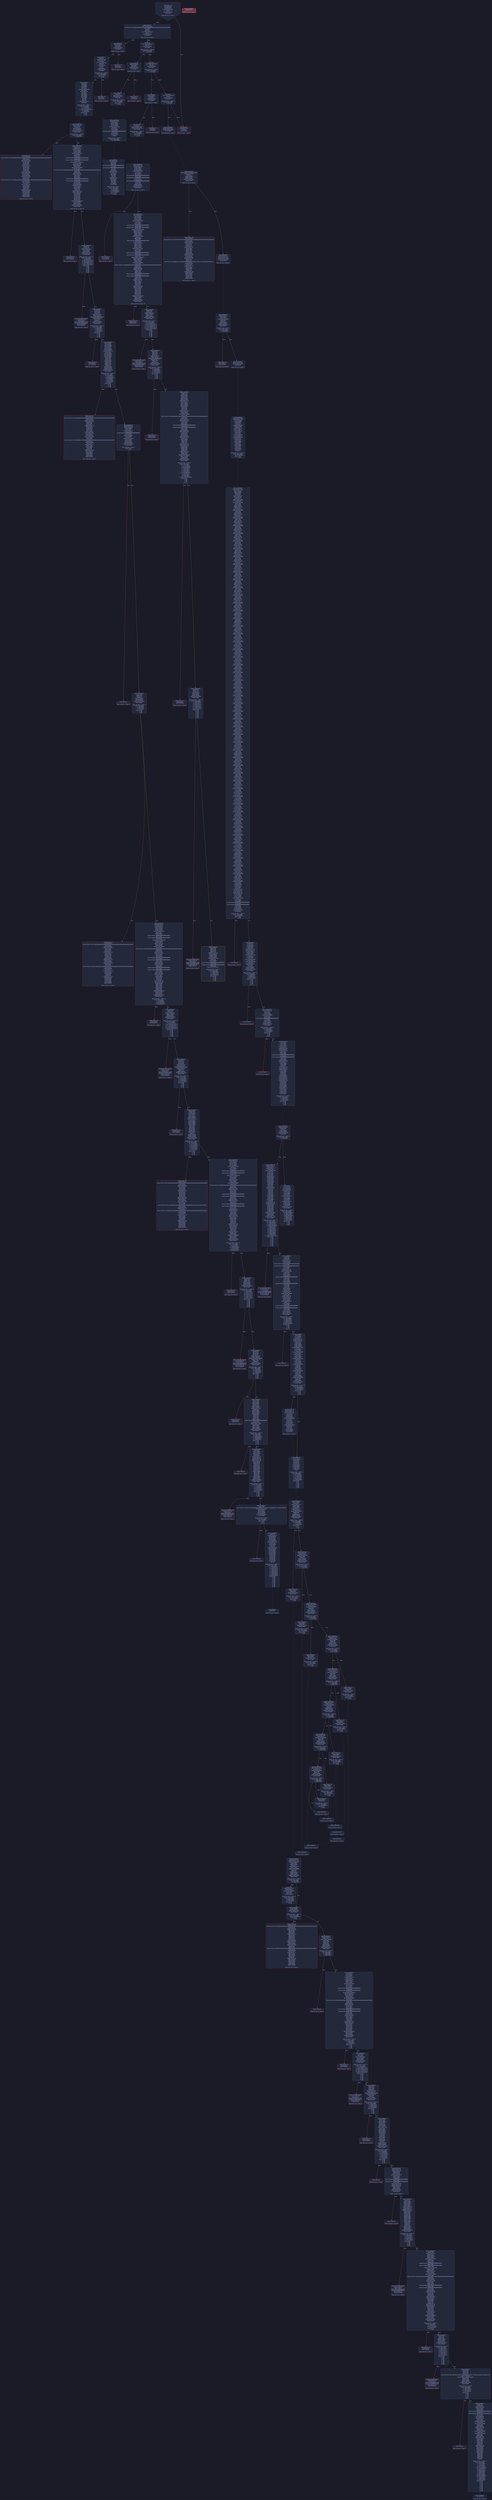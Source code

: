 digraph G {
    node [shape=box, style="filled, rounded", color="#565f89", fontcolor="#c0caf5", fontname="Helvetica", fillcolor="#24283b"];
    edge [color="#414868", fontcolor="#c0caf5", fontname="Helvetica"];
    bgcolor="#1a1b26";
    0 [ label = "[00] PUSH1 80
[02] PUSH1 40
[04] MSTORE
[05] PUSH1 04
[07] CALLDATASIZE
[08] LT
[09] PUSH2 005c
[0c] JUMPI

Stack size req: 0, sizeΔ: 0
" shape = invhouse]
    1 [ label = "[0d] PUSH1 00
[0f] CALLDATALOAD
[10] PUSH29 0100000000000000000000000000000000000000000000000000000000
[2e] SWAP1
[2f] DIV
[30] DUP1
[31] PUSH4 a75aa877
[36] EQ
[37] PUSH2 0061
[3a] JUMPI

Stack size req: 0, sizeΔ: 1
"]
    2 [ label = "[3b] DUP1
[3c] PUSH4 cbfcc8c2
[41] EQ
[42] PUSH2 009c
[45] JUMPI

Stack size req: 1, sizeΔ: 0
Entry->Op usage:
	0->65:EQ:1
"]
    3 [ label = "[46] DUP1
[47] PUSH4 e4dedc7f
[4c] EQ
[4d] PUSH2 00f3
[50] JUMPI

Stack size req: 1, sizeΔ: 0
Entry->Op usage:
	0->76:EQ:1
"]
    4 [ label = "[51] DUP1
[52] PUSH4 f4f406a6
[57] EQ
[58] PUSH2 010a
[5b] JUMPI

Stack size req: 1, sizeΔ: 0
Entry->Op usage:
	0->87:EQ:1
"]
    5 [ label = "[5c] JUMPDEST
[5d] PUSH1 00
[5f] DUP1
[60] REVERT

Stack size req: 0, sizeΔ: 0
" color = "red"]
    6 [ label = "[61] JUMPDEST
[62] CALLVALUE
[63] DUP1
[64] ISZERO
[65] PUSH2 006d
[68] JUMPI

Stack size req: 0, sizeΔ: 1
"]
    7 [ label = "[69] PUSH1 00
[6b] DUP1
[6c] REVERT

Stack size req: 0, sizeΔ: 0
" color = "red"]
    8 [ label = "[6d] JUMPDEST
[6e] POP
[6f] PUSH2 009a
[72] PUSH1 04
[74] DUP1
[75] CALLDATASIZE
[76] SUB
[77] PUSH1 20
[79] DUP2
[7a] LT
[7b] ISZERO
[7c] PUSH2 0084
[7f] JUMPI

Stack size req: 1, sizeΔ: 2
Entry->Op usage:
	0->110:POP:0
Entry->Exit:
	0->😵
"]
    9 [ label = "[80] PUSH1 00
[82] DUP1
[83] REVERT

Stack size req: 0, sizeΔ: 0
" color = "red"]
    10 [ label = "[84] JUMPDEST
[85] DUP2
[86] ADD
[87] SWAP1
[88] DUP1
[89] DUP1
[8a] CALLDATALOAD
[8b] SWAP1
[8c] PUSH1 20
[8e] ADD
[8f] SWAP1
[90] SWAP3
[91] SWAP2
[92] SWAP1
[93] POP
[94] POP
[95] POP
[96] PUSH2 0114
[99] JUMP

Stack size req: 2, sizeΔ: -1
Entry->Op usage:
	0->134:ADD:1
	1->134:ADD:0
	1->138:CALLDATALOAD:0
	1->142:ADD:1
	1->148:POP:0
Entry->Exit:
	0->😵
	1->😵
"]
    11 [ label = "[9a] JUMPDEST
[9b] STOP

Stack size req: 0, sizeΔ: 0
" color = "darkblue"]
    12 [ label = "[9c] JUMPDEST
[9d] CALLVALUE
[9e] DUP1
[9f] ISZERO
[a0] PUSH2 00a8
[a3] JUMPI

Stack size req: 0, sizeΔ: 1
"]
    13 [ label = "[a4] PUSH1 00
[a6] DUP1
[a7] REVERT

Stack size req: 0, sizeΔ: 0
" color = "red"]
    14 [ label = "[a8] JUMPDEST
[a9] POP
[aa] PUSH2 00b1
[ad] PUSH2 0741
[b0] JUMP

Stack size req: 1, sizeΔ: 0
Entry->Op usage:
	0->169:POP:0
Entry->Exit:
	0->😵
"]
    15 [ label = "[b1] JUMPDEST
[b2] PUSH1 40
[b4] MLOAD
[b5] DUP1
[b6] DUP3
[b7] PUSH20 ffffffffffffffffffffffffffffffffffffffff
[cc] AND
[cd] PUSH20 ffffffffffffffffffffffffffffffffffffffff
[e2] AND
[e3] DUP2
[e4] MSTORE
[e5] PUSH1 20
[e7] ADD
[e8] SWAP2
[e9] POP
[ea] POP
[eb] PUSH1 40
[ed] MLOAD
[ee] DUP1
[ef] SWAP2
[f0] SUB
[f1] SWAP1
[f2] RETURN

Stack size req: 1, sizeΔ: -1
Entry->Op usage:
	0->204:AND:1
	0->226:AND:1
	0->228:MSTORE:1
	0->233:POP:0
Entry->Exit:
	0->😵
" color = "darkblue"]
    16 [ label = "[f3] JUMPDEST
[f4] CALLVALUE
[f5] DUP1
[f6] ISZERO
[f7] PUSH2 00ff
[fa] JUMPI

Stack size req: 0, sizeΔ: 1
"]
    17 [ label = "[fb] PUSH1 00
[fd] DUP1
[fe] REVERT

Stack size req: 0, sizeΔ: 0
" color = "red"]
    18 [ label = "[ff] JUMPDEST
[0100] POP
[0101] PUSH2 0108
[0104] PUSH2 0766
[0107] JUMP

Stack size req: 1, sizeΔ: 0
Entry->Op usage:
	0->256:POP:0
Entry->Exit:
	0->😵
"]
    19 [ label = "[0108] JUMPDEST
[0109] STOP

Stack size req: 0, sizeΔ: 0
" color = "darkblue" fillcolor = "#703440"]
    20 [ label = "[010a] JUMPDEST
[010b] PUSH2 0112
[010e] PUSH2 09ef
[0111] JUMP

Stack size req: 0, sizeΔ: 1
"]
    21 [ label = "[0112] JUMPDEST
[0113] STOP

Stack size req: 0, sizeΔ: 0
" color = "darkblue"]
    22 [ label = "[0114] JUMPDEST
[0115] PUSH1 00
[0117] DUP2
[0118] GT
[0119] ISZERO
[011a] ISZERO
[011b] PUSH2 018c
[011e] JUMPI

Stack size req: 1, sizeΔ: 0
Entry->Op usage:
	0->280:GT:0
"]
    23 [ label = "[011f] PUSH1 40
[0121] MLOAD
[0122] PUSH32 08c379a000000000000000000000000000000000000000000000000000000000
[0143] DUP2
[0144] MSTORE
[0145] PUSH1 04
[0147] ADD
[0148] DUP1
[0149] DUP1
[014a] PUSH1 20
[014c] ADD
[014d] DUP3
[014e] DUP2
[014f] SUB
[0150] DUP3
[0151] MSTORE
[0152] PUSH1 07
[0154] DUP2
[0155] MSTORE
[0156] PUSH1 20
[0158] ADD
[0159] DUP1
[015a] PUSH32 627773e4b8ba3000000000000000000000000000000000000000000000000000
[017b] DUP2
[017c] MSTORE
[017d] POP
[017e] PUSH1 20
[0180] ADD
[0181] SWAP2
[0182] POP
[0183] POP
[0184] PUSH1 40
[0186] MLOAD
[0187] DUP1
[0188] SWAP2
[0189] SUB
[018a] SWAP1
[018b] REVERT

Stack size req: 0, sizeΔ: 0
" color = "red"]
    24 [ label = "[018c] JUMPDEST
[018d] PUSH1 00
[018f] DUP1
[0190] PUSH1 00
[0192] SWAP1
[0193] SLOAD
[0194] SWAP1
[0195] PUSH2 0100
[0198] EXP
[0199] SWAP1
[019a] DIV
[019b] PUSH20 ffffffffffffffffffffffffffffffffffffffff
[01b0] AND
[01b1] PUSH20 ffffffffffffffffffffffffffffffffffffffff
[01c6] AND
[01c7] PUSH4 70a08231
[01cc] CALLER
[01cd] PUSH1 40
[01cf] MLOAD
[01d0] DUP3
[01d1] PUSH4 ffffffff
[01d6] AND
[01d7] PUSH29 0100000000000000000000000000000000000000000000000000000000
[01f5] MUL
[01f6] DUP2
[01f7] MSTORE
[01f8] PUSH1 04
[01fa] ADD
[01fb] DUP1
[01fc] DUP3
[01fd] PUSH20 ffffffffffffffffffffffffffffffffffffffff
[0212] AND
[0213] PUSH20 ffffffffffffffffffffffffffffffffffffffff
[0228] AND
[0229] DUP2
[022a] MSTORE
[022b] PUSH1 20
[022d] ADD
[022e] SWAP2
[022f] POP
[0230] POP
[0231] PUSH1 20
[0233] PUSH1 40
[0235] MLOAD
[0236] DUP1
[0237] DUP4
[0238] SUB
[0239] DUP2
[023a] DUP7
[023b] DUP1
[023c] EXTCODESIZE
[023d] ISZERO
[023e] DUP1
[023f] ISZERO
[0240] PUSH2 0248
[0243] JUMPI

Stack size req: 0, sizeΔ: 10
"]
    25 [ label = "[0244] PUSH1 00
[0246] DUP1
[0247] REVERT

Stack size req: 0, sizeΔ: 0
" color = "red"]
    26 [ label = "[0248] JUMPDEST
[0249] POP
[024a] GAS
[024b] STATICCALL
[024c] ISZERO
[024d] DUP1
[024e] ISZERO
[024f] PUSH2 025c
[0252] JUMPI

Stack size req: 6, sizeΔ: -5
Entry->Op usage:
	0->585:POP:0
	1->587:STATICCALL:1
	2->587:STATICCALL:2
	3->587:STATICCALL:3
	4->587:STATICCALL:4
	5->587:STATICCALL:5
Entry->Exit:
	0->😵
	1->😵
	2->😵
	3->😵
	4->😵
	5->😵
"]
    27 [ label = "[0253] RETURNDATASIZE
[0254] PUSH1 00
[0256] DUP1
[0257] RETURNDATACOPY
[0258] RETURNDATASIZE
[0259] PUSH1 00
[025b] REVERT

Stack size req: 0, sizeΔ: 0
" color = "red"]
    28 [ label = "[025c] JUMPDEST
[025d] POP
[025e] POP
[025f] POP
[0260] POP
[0261] PUSH1 40
[0263] MLOAD
[0264] RETURNDATASIZE
[0265] PUSH1 20
[0267] DUP2
[0268] LT
[0269] ISZERO
[026a] PUSH2 0272
[026d] JUMPI

Stack size req: 4, sizeΔ: -2
Entry->Op usage:
	0->605:POP:0
	1->606:POP:0
	2->607:POP:0
	3->608:POP:0
Entry->Exit:
	0->😵
	1->😵
	2->😵
	3->😵
"]
    29 [ label = "[026e] PUSH1 00
[0270] DUP1
[0271] REVERT

Stack size req: 0, sizeΔ: 0
" color = "red"]
    30 [ label = "[0272] JUMPDEST
[0273] DUP2
[0274] ADD
[0275] SWAP1
[0276] DUP1
[0277] DUP1
[0278] MLOAD
[0279] SWAP1
[027a] PUSH1 20
[027c] ADD
[027d] SWAP1
[027e] SWAP3
[027f] SWAP2
[0280] SWAP1
[0281] POP
[0282] POP
[0283] POP
[0284] SWAP1
[0285] POP
[0286] DUP1
[0287] DUP3
[0288] GT
[0289] ISZERO
[028a] ISZERO
[028b] ISZERO
[028c] PUSH2 02fd
[028f] JUMPI

Stack size req: 4, sizeΔ: -2
Entry->Op usage:
	0->628:ADD:1
	1->628:ADD:0
	1->632:MLOAD:0
	1->636:ADD:1
	1->642:POP:0
	2->645:POP:0
	3->648:GT:0
Entry->Exit:
	0->😵
	1->😵
	2->😵
"]
    31 [ label = "[0290] PUSH1 40
[0292] MLOAD
[0293] PUSH32 08c379a000000000000000000000000000000000000000000000000000000000
[02b4] DUP2
[02b5] MSTORE
[02b6] PUSH1 04
[02b8] ADD
[02b9] DUP1
[02ba] DUP1
[02bb] PUSH1 20
[02bd] ADD
[02be] DUP3
[02bf] DUP2
[02c0] SUB
[02c1] DUP3
[02c2] MSTORE
[02c3] PUSH1 0f
[02c5] DUP2
[02c6] MSTORE
[02c7] PUSH1 20
[02c9] ADD
[02ca] DUP1
[02cb] PUSH32 425753e695b0e9878fe4b88de8b6b30000000000000000000000000000000000
[02ec] DUP2
[02ed] MSTORE
[02ee] POP
[02ef] PUSH1 20
[02f1] ADD
[02f2] SWAP2
[02f3] POP
[02f4] POP
[02f5] PUSH1 40
[02f7] MLOAD
[02f8] DUP1
[02f9] SWAP2
[02fa] SUB
[02fb] SWAP1
[02fc] REVERT

Stack size req: 0, sizeΔ: 0
" color = "red"]
    32 [ label = "[02fd] JUMPDEST
[02fe] PUSH1 00
[0300] ADDRESS
[0301] SWAP1
[0302] POP
[0303] PUSH1 00
[0305] DUP2
[0306] PUSH20 ffffffffffffffffffffffffffffffffffffffff
[031b] AND
[031c] BALANCE
[031d] SWAP1
[031e] POP
[031f] PUSH2 4e20
[0322] DUP5
[0323] DUP2
[0324] ISZERO
[0325] ISZERO
[0326] PUSH2 032b
[0329] JUMPI

Stack size req: 2, sizeΔ: 4
Entry->Exit:
	1->0, 5
"]
    33 [ label = "[032a] INVALID

Stack size req: 0, sizeΔ: 0
" color = "red"]
    34 [ label = "[032b] JUMPDEST
[032c] DIV
[032d] DUP2
[032e] LT
[032f] ISZERO
[0330] ISZERO
[0331] ISZERO
[0332] PUSH2 03a3
[0335] JUMPI

Stack size req: 3, sizeΔ: -2
Entry->Op usage:
	0->812:DIV:0
	1->812:DIV:1
	2->814:LT:0
Entry->Exit:
	0->😵
	1->😵
"]
    35 [ label = "[0336] PUSH1 40
[0338] MLOAD
[0339] PUSH32 08c379a000000000000000000000000000000000000000000000000000000000
[035a] DUP2
[035b] MSTORE
[035c] PUSH1 04
[035e] ADD
[035f] DUP1
[0360] DUP1
[0361] PUSH1 20
[0363] ADD
[0364] DUP3
[0365] DUP2
[0366] SUB
[0367] DUP3
[0368] MSTORE
[0369] PUSH1 15
[036b] DUP2
[036c] MSTORE
[036d] PUSH1 20
[036f] ADD
[0370] DUP1
[0371] PUSH32 e58591e5b881e6b1a0e8b584e98791e4b88de8b6b30000000000000000000000
[0392] DUP2
[0393] MSTORE
[0394] POP
[0395] PUSH1 20
[0397] ADD
[0398] SWAP2
[0399] POP
[039a] POP
[039b] PUSH1 40
[039d] MLOAD
[039e] DUP1
[039f] SWAP2
[03a0] SUB
[03a1] SWAP1
[03a2] REVERT

Stack size req: 0, sizeΔ: 0
" color = "red"]
    36 [ label = "[03a3] JUMPDEST
[03a4] PUSH1 00
[03a6] DUP1
[03a7] PUSH1 00
[03a9] SWAP1
[03aa] SLOAD
[03ab] SWAP1
[03ac] PUSH2 0100
[03af] EXP
[03b0] SWAP1
[03b1] DIV
[03b2] PUSH20 ffffffffffffffffffffffffffffffffffffffff
[03c7] AND
[03c8] PUSH20 ffffffffffffffffffffffffffffffffffffffff
[03dd] AND
[03de] PUSH4 dd62ed3e
[03e3] CALLER
[03e4] DUP6
[03e5] PUSH1 40
[03e7] MLOAD
[03e8] DUP4
[03e9] PUSH4 ffffffff
[03ee] AND
[03ef] PUSH29 0100000000000000000000000000000000000000000000000000000000
[040d] MUL
[040e] DUP2
[040f] MSTORE
[0410] PUSH1 04
[0412] ADD
[0413] DUP1
[0414] DUP4
[0415] PUSH20 ffffffffffffffffffffffffffffffffffffffff
[042a] AND
[042b] PUSH20 ffffffffffffffffffffffffffffffffffffffff
[0440] AND
[0441] DUP2
[0442] MSTORE
[0443] PUSH1 20
[0445] ADD
[0446] DUP3
[0447] PUSH20 ffffffffffffffffffffffffffffffffffffffff
[045c] AND
[045d] PUSH20 ffffffffffffffffffffffffffffffffffffffff
[0472] AND
[0473] DUP2
[0474] MSTORE
[0475] PUSH1 20
[0477] ADD
[0478] SWAP3
[0479] POP
[047a] POP
[047b] POP
[047c] PUSH1 20
[047e] PUSH1 40
[0480] MLOAD
[0481] DUP1
[0482] DUP4
[0483] SUB
[0484] DUP2
[0485] DUP7
[0486] DUP1
[0487] EXTCODESIZE
[0488] ISZERO
[0489] DUP1
[048a] ISZERO
[048b] PUSH2 0493
[048e] JUMPI

Stack size req: 2, sizeΔ: 10
Entry->Op usage:
	1->1116:AND:1
	1->1138:AND:1
	1->1140:MSTORE:1
	1->1147:POP:0
"]
    37 [ label = "[048f] PUSH1 00
[0491] DUP1
[0492] REVERT

Stack size req: 0, sizeΔ: 0
" color = "red"]
    38 [ label = "[0493] JUMPDEST
[0494] POP
[0495] GAS
[0496] STATICCALL
[0497] ISZERO
[0498] DUP1
[0499] ISZERO
[049a] PUSH2 04a7
[049d] JUMPI

Stack size req: 6, sizeΔ: -5
Entry->Op usage:
	0->1172:POP:0
	1->1174:STATICCALL:1
	2->1174:STATICCALL:2
	3->1174:STATICCALL:3
	4->1174:STATICCALL:4
	5->1174:STATICCALL:5
Entry->Exit:
	0->😵
	1->😵
	2->😵
	3->😵
	4->😵
	5->😵
"]
    39 [ label = "[049e] RETURNDATASIZE
[049f] PUSH1 00
[04a1] DUP1
[04a2] RETURNDATACOPY
[04a3] RETURNDATASIZE
[04a4] PUSH1 00
[04a6] REVERT

Stack size req: 0, sizeΔ: 0
" color = "red"]
    40 [ label = "[04a7] JUMPDEST
[04a8] POP
[04a9] POP
[04aa] POP
[04ab] POP
[04ac] PUSH1 40
[04ae] MLOAD
[04af] RETURNDATASIZE
[04b0] PUSH1 20
[04b2] DUP2
[04b3] LT
[04b4] ISZERO
[04b5] PUSH2 04bd
[04b8] JUMPI

Stack size req: 4, sizeΔ: -2
Entry->Op usage:
	0->1192:POP:0
	1->1193:POP:0
	2->1194:POP:0
	3->1195:POP:0
Entry->Exit:
	0->😵
	1->😵
	2->😵
	3->😵
"]
    41 [ label = "[04b9] PUSH1 00
[04bb] DUP1
[04bc] REVERT

Stack size req: 0, sizeΔ: 0
" color = "red"]
    42 [ label = "[04bd] JUMPDEST
[04be] DUP2
[04bf] ADD
[04c0] SWAP1
[04c1] DUP1
[04c2] DUP1
[04c3] MLOAD
[04c4] SWAP1
[04c5] PUSH1 20
[04c7] ADD
[04c8] SWAP1
[04c9] SWAP3
[04ca] SWAP2
[04cb] SWAP1
[04cc] POP
[04cd] POP
[04ce] POP
[04cf] SWAP1
[04d0] POP
[04d1] DUP5
[04d2] DUP2
[04d3] LT
[04d4] ISZERO
[04d5] ISZERO
[04d6] ISZERO
[04d7] PUSH2 056e
[04da] JUMPI

Stack size req: 7, sizeΔ: -2
Entry->Op usage:
	0->1215:ADD:1
	1->1215:ADD:0
	1->1219:MLOAD:0
	1->1223:ADD:1
	1->1229:POP:0
	2->1232:POP:0
	6->1235:LT:1
Entry->Exit:
	0->😵
	1->😵
	2->😵
"]
    43 [ label = "[04db] PUSH1 40
[04dd] MLOAD
[04de] PUSH32 08c379a000000000000000000000000000000000000000000000000000000000
[04ff] DUP2
[0500] MSTORE
[0501] PUSH1 04
[0503] ADD
[0504] DUP1
[0505] DUP1
[0506] PUSH1 20
[0508] ADD
[0509] DUP3
[050a] DUP2
[050b] SUB
[050c] DUP3
[050d] MSTORE
[050e] PUSH1 2d
[0510] DUP2
[0511] MSTORE
[0512] PUSH1 20
[0514] ADD
[0515] DUP1
[0516] PUSH32 e69cace59088e7baa6e69d83e99990e4b88de8b6b3efbc8ce8afb7e7bb99e69c
[0537] DUP2
[0538] MSTORE
[0539] PUSH1 20
[053b] ADD
[053c] PUSH32 ace59088e7baa6e68e88e69d8300000000000000000000000000000000000000
[055d] DUP2
[055e] MSTORE
[055f] POP
[0560] PUSH1 40
[0562] ADD
[0563] SWAP2
[0564] POP
[0565] POP
[0566] PUSH1 40
[0568] MLOAD
[0569] DUP1
[056a] SWAP2
[056b] SUB
[056c] SWAP1
[056d] REVERT

Stack size req: 0, sizeΔ: 0
" color = "red"]
    44 [ label = "[056e] JUMPDEST
[056f] PUSH1 00
[0571] DUP1
[0572] SWAP1
[0573] SLOAD
[0574] SWAP1
[0575] PUSH2 0100
[0578] EXP
[0579] SWAP1
[057a] DIV
[057b] PUSH20 ffffffffffffffffffffffffffffffffffffffff
[0590] AND
[0591] PUSH20 ffffffffffffffffffffffffffffffffffffffff
[05a6] AND
[05a7] PUSH4 23b872dd
[05ac] CALLER
[05ad] DUP6
[05ae] DUP9
[05af] PUSH1 40
[05b1] MLOAD
[05b2] DUP5
[05b3] PUSH4 ffffffff
[05b8] AND
[05b9] PUSH29 0100000000000000000000000000000000000000000000000000000000
[05d7] MUL
[05d8] DUP2
[05d9] MSTORE
[05da] PUSH1 04
[05dc] ADD
[05dd] DUP1
[05de] DUP5
[05df] PUSH20 ffffffffffffffffffffffffffffffffffffffff
[05f4] AND
[05f5] PUSH20 ffffffffffffffffffffffffffffffffffffffff
[060a] AND
[060b] DUP2
[060c] MSTORE
[060d] PUSH1 20
[060f] ADD
[0610] DUP4
[0611] PUSH20 ffffffffffffffffffffffffffffffffffffffff
[0626] AND
[0627] PUSH20 ffffffffffffffffffffffffffffffffffffffff
[063c] AND
[063d] DUP2
[063e] MSTORE
[063f] PUSH1 20
[0641] ADD
[0642] DUP3
[0643] DUP2
[0644] MSTORE
[0645] PUSH1 20
[0647] ADD
[0648] SWAP4
[0649] POP
[064a] POP
[064b] POP
[064c] POP
[064d] PUSH1 20
[064f] PUSH1 40
[0651] MLOAD
[0652] DUP1
[0653] DUP4
[0654] SUB
[0655] DUP2
[0656] PUSH1 00
[0658] DUP8
[0659] DUP1
[065a] EXTCODESIZE
[065b] ISZERO
[065c] DUP1
[065d] ISZERO
[065e] PUSH2 0666
[0661] JUMPI

Stack size req: 5, sizeΔ: 10
Entry->Op usage:
	2->1574:AND:1
	2->1596:AND:1
	2->1598:MSTORE:1
	2->1612:POP:0
	4->1604:MSTORE:1
	4->1611:POP:0
"]
    45 [ label = "[0662] PUSH1 00
[0664] DUP1
[0665] REVERT

Stack size req: 0, sizeΔ: 0
" color = "red"]
    46 [ label = "[0666] JUMPDEST
[0667] POP
[0668] GAS
[0669] CALL
[066a] ISZERO
[066b] DUP1
[066c] ISZERO
[066d] PUSH2 067a
[0670] JUMPI

Stack size req: 7, sizeΔ: -6
Entry->Op usage:
	0->1639:POP:0
	1->1641:CALL:1
	2->1641:CALL:2
	3->1641:CALL:3
	4->1641:CALL:4
	5->1641:CALL:5
	6->1641:CALL:6
Entry->Exit:
	0->😵
	1->😵
	2->😵
	3->😵
	4->😵
	5->😵
	6->😵
"]
    47 [ label = "[0671] RETURNDATASIZE
[0672] PUSH1 00
[0674] DUP1
[0675] RETURNDATACOPY
[0676] RETURNDATASIZE
[0677] PUSH1 00
[0679] REVERT

Stack size req: 0, sizeΔ: 0
" color = "red"]
    48 [ label = "[067a] JUMPDEST
[067b] POP
[067c] POP
[067d] POP
[067e] POP
[067f] PUSH1 40
[0681] MLOAD
[0682] RETURNDATASIZE
[0683] PUSH1 20
[0685] DUP2
[0686] LT
[0687] ISZERO
[0688] PUSH2 0690
[068b] JUMPI

Stack size req: 4, sizeΔ: -2
Entry->Op usage:
	0->1659:POP:0
	1->1660:POP:0
	2->1661:POP:0
	3->1662:POP:0
Entry->Exit:
	0->😵
	1->😵
	2->😵
	3->😵
"]
    49 [ label = "[068c] PUSH1 00
[068e] DUP1
[068f] REVERT

Stack size req: 0, sizeΔ: 0
" color = "red"]
    50 [ label = "[0690] JUMPDEST
[0691] DUP2
[0692] ADD
[0693] SWAP1
[0694] DUP1
[0695] DUP1
[0696] MLOAD
[0697] SWAP1
[0698] PUSH1 20
[069a] ADD
[069b] SWAP1
[069c] SWAP3
[069d] SWAP2
[069e] SWAP1
[069f] POP
[06a0] POP
[06a1] POP
[06a2] POP
[06a3] CALLER
[06a4] PUSH20 ffffffffffffffffffffffffffffffffffffffff
[06b9] AND
[06ba] PUSH2 08fc
[06bd] PUSH2 4e20
[06c0] DUP8
[06c1] DUP2
[06c2] ISZERO
[06c3] ISZERO
[06c4] PUSH2 06c9
[06c7] JUMPI

Stack size req: 7, sizeΔ: 2
Entry->Op usage:
	0->1682:ADD:1
	1->1682:ADD:0
	1->1686:MLOAD:0
	1->1690:ADD:1
	1->1696:POP:0
Entry->Exit:
	0->😵
	1->😵
	6->0, 8
"]
    51 [ label = "[06c8] INVALID

Stack size req: 0, sizeΔ: 0
" color = "red"]
    52 [ label = "[06c9] JUMPDEST
[06ca] DIV
[06cb] SWAP1
[06cc] DUP2
[06cd] ISZERO
[06ce] MUL
[06cf] SWAP1
[06d0] PUSH1 40
[06d2] MLOAD
[06d3] PUSH1 00
[06d5] PUSH1 40
[06d7] MLOAD
[06d8] DUP1
[06d9] DUP4
[06da] SUB
[06db] DUP2
[06dc] DUP6
[06dd] DUP9
[06de] DUP9
[06df] CALL
[06e0] SWAP4
[06e1] POP
[06e2] POP
[06e3] POP
[06e4] POP
[06e5] ISZERO
[06e6] DUP1
[06e7] ISZERO
[06e8] PUSH2 06f5
[06eb] JUMPI

Stack size req: 4, sizeΔ: -3
Entry->Op usage:
	0->1738:DIV:0
	1->1738:DIV:1
	2->1742:MUL:1
	3->1759:CALL:1
	3->1761:POP:0
Entry->Exit:
	0->😵
	1->😵
	2->😵
	3->😵
"]
    53 [ label = "[06ec] RETURNDATASIZE
[06ed] PUSH1 00
[06ef] DUP1
[06f0] RETURNDATACOPY
[06f1] RETURNDATASIZE
[06f2] PUSH1 00
[06f4] REVERT

Stack size req: 0, sizeΔ: 0
" color = "red"]
    54 [ label = "[06f5] JUMPDEST
[06f6] POP
[06f7] PUSH32 3d02b14dc4a7aa406d44e844ee127a04c3e7e715b866d65277734d44e3796604
[0718] PUSH2 4e20
[071b] DUP7
[071c] DUP2
[071d] ISZERO
[071e] ISZERO
[071f] PUSH2 0724
[0722] JUMPI

Stack size req: 6, sizeΔ: 2
Entry->Op usage:
	0->1782:POP:0
Entry->Exit:
	0->😵
	5->0, 7
"]
    55 [ label = "[0723] INVALID

Stack size req: 0, sizeΔ: 0
" color = "red"]
    56 [ label = "[0724] JUMPDEST
[0725] DIV
[0726] PUSH1 40
[0728] MLOAD
[0729] DUP1
[072a] DUP3
[072b] DUP2
[072c] MSTORE
[072d] PUSH1 20
[072f] ADD
[0730] SWAP2
[0731] POP
[0732] POP
[0733] PUSH1 40
[0735] MLOAD
[0736] DUP1
[0737] SWAP2
[0738] SUB
[0739] SWAP1
[073a] LOG1
[073b] POP
[073c] POP
[073d] POP
[073e] POP
[073f] POP
[0740] JUMP
Indirect!

Stack size req: 9, sizeΔ: -9
Entry->Op usage:
	0->1829:DIV:0
	1->1829:DIV:1
	2->1850:LOG1:2
	3->1851:POP:0
	4->1852:POP:0
	5->1853:POP:0
	6->1854:POP:0
	7->1855:POP:0
	8->1856:JUMP:0
Entry->Exit:
	0->😵
	1->😵
	2->😵
	3->😵
	4->😵
	5->😵
	6->😵
	7->😵
	8->😵
" color = "teal"]
    57 [ label = "[0741] JUMPDEST
[0742] PUSH1 00
[0744] DUP1
[0745] SWAP1
[0746] SLOAD
[0747] SWAP1
[0748] PUSH2 0100
[074b] EXP
[074c] SWAP1
[074d] DIV
[074e] PUSH20 ffffffffffffffffffffffffffffffffffffffff
[0763] AND
[0764] DUP2
[0765] JUMP
Indirect!

Stack size req: 1, sizeΔ: 1
Entry->Op usage:
	0->1893:JUMP:0
" color = "teal"]
    58 [ label = "[0766] JUMPDEST
[0767] PUSH1 02
[0769] PUSH1 00
[076b] SWAP1
[076c] SLOAD
[076d] SWAP1
[076e] PUSH2 0100
[0771] EXP
[0772] SWAP1
[0773] DIV
[0774] PUSH20 ffffffffffffffffffffffffffffffffffffffff
[0789] AND
[078a] PUSH20 ffffffffffffffffffffffffffffffffffffffff
[079f] AND
[07a0] CALLER
[07a1] PUSH20 ffffffffffffffffffffffffffffffffffffffff
[07b6] AND
[07b7] EQ
[07b8] ISZERO
[07b9] ISZERO
[07ba] PUSH2 07c2
[07bd] JUMPI

Stack size req: 0, sizeΔ: 0
"]
    59 [ label = "[07be] PUSH1 00
[07c0] DUP1
[07c1] REVERT

Stack size req: 0, sizeΔ: 0
" color = "red"]
    60 [ label = "[07c2] JUMPDEST
[07c3] PUSH1 00
[07c5] DUP1
[07c6] SWAP1
[07c7] SLOAD
[07c8] SWAP1
[07c9] PUSH2 0100
[07cc] EXP
[07cd] SWAP1
[07ce] DIV
[07cf] PUSH20 ffffffffffffffffffffffffffffffffffffffff
[07e4] AND
[07e5] PUSH20 ffffffffffffffffffffffffffffffffffffffff
[07fa] AND
[07fb] PUSH4 a9059cbb
[0800] PUSH1 02
[0802] PUSH1 00
[0804] SWAP1
[0805] SLOAD
[0806] SWAP1
[0807] PUSH2 0100
[080a] EXP
[080b] SWAP1
[080c] DIV
[080d] PUSH20 ffffffffffffffffffffffffffffffffffffffff
[0822] AND
[0823] PUSH1 00
[0825] DUP1
[0826] SWAP1
[0827] SLOAD
[0828] SWAP1
[0829] PUSH2 0100
[082c] EXP
[082d] SWAP1
[082e] DIV
[082f] PUSH20 ffffffffffffffffffffffffffffffffffffffff
[0844] AND
[0845] PUSH20 ffffffffffffffffffffffffffffffffffffffff
[085a] AND
[085b] PUSH4 70a08231
[0860] ADDRESS
[0861] PUSH1 40
[0863] MLOAD
[0864] DUP3
[0865] PUSH4 ffffffff
[086a] AND
[086b] PUSH29 0100000000000000000000000000000000000000000000000000000000
[0889] MUL
[088a] DUP2
[088b] MSTORE
[088c] PUSH1 04
[088e] ADD
[088f] DUP1
[0890] DUP3
[0891] PUSH20 ffffffffffffffffffffffffffffffffffffffff
[08a6] AND
[08a7] PUSH20 ffffffffffffffffffffffffffffffffffffffff
[08bc] AND
[08bd] DUP2
[08be] MSTORE
[08bf] PUSH1 20
[08c1] ADD
[08c2] SWAP2
[08c3] POP
[08c4] POP
[08c5] PUSH1 20
[08c7] PUSH1 40
[08c9] MLOAD
[08ca] DUP1
[08cb] DUP4
[08cc] SUB
[08cd] DUP2
[08ce] DUP7
[08cf] DUP1
[08d0] EXTCODESIZE
[08d1] ISZERO
[08d2] DUP1
[08d3] ISZERO
[08d4] PUSH2 08dc
[08d7] JUMPI

Stack size req: 0, sizeΔ: 12
"]
    61 [ label = "[08d8] PUSH1 00
[08da] DUP1
[08db] REVERT

Stack size req: 0, sizeΔ: 0
" color = "red"]
    62 [ label = "[08dc] JUMPDEST
[08dd] POP
[08de] GAS
[08df] STATICCALL
[08e0] ISZERO
[08e1] DUP1
[08e2] ISZERO
[08e3] PUSH2 08f0
[08e6] JUMPI

Stack size req: 6, sizeΔ: -5
Entry->Op usage:
	0->2269:POP:0
	1->2271:STATICCALL:1
	2->2271:STATICCALL:2
	3->2271:STATICCALL:3
	4->2271:STATICCALL:4
	5->2271:STATICCALL:5
Entry->Exit:
	0->😵
	1->😵
	2->😵
	3->😵
	4->😵
	5->😵
"]
    63 [ label = "[08e7] RETURNDATASIZE
[08e8] PUSH1 00
[08ea] DUP1
[08eb] RETURNDATACOPY
[08ec] RETURNDATASIZE
[08ed] PUSH1 00
[08ef] REVERT

Stack size req: 0, sizeΔ: 0
" color = "red"]
    64 [ label = "[08f0] JUMPDEST
[08f1] POP
[08f2] POP
[08f3] POP
[08f4] POP
[08f5] PUSH1 40
[08f7] MLOAD
[08f8] RETURNDATASIZE
[08f9] PUSH1 20
[08fb] DUP2
[08fc] LT
[08fd] ISZERO
[08fe] PUSH2 0906
[0901] JUMPI

Stack size req: 4, sizeΔ: -2
Entry->Op usage:
	0->2289:POP:0
	1->2290:POP:0
	2->2291:POP:0
	3->2292:POP:0
Entry->Exit:
	0->😵
	1->😵
	2->😵
	3->😵
"]
    65 [ label = "[0902] PUSH1 00
[0904] DUP1
[0905] REVERT

Stack size req: 0, sizeΔ: 0
" color = "red"]
    66 [ label = "[0906] JUMPDEST
[0907] DUP2
[0908] ADD
[0909] SWAP1
[090a] DUP1
[090b] DUP1
[090c] MLOAD
[090d] SWAP1
[090e] PUSH1 20
[0910] ADD
[0911] SWAP1
[0912] SWAP3
[0913] SWAP2
[0914] SWAP1
[0915] POP
[0916] POP
[0917] POP
[0918] PUSH1 40
[091a] MLOAD
[091b] DUP4
[091c] PUSH4 ffffffff
[0921] AND
[0922] PUSH29 0100000000000000000000000000000000000000000000000000000000
[0940] MUL
[0941] DUP2
[0942] MSTORE
[0943] PUSH1 04
[0945] ADD
[0946] DUP1
[0947] DUP4
[0948] PUSH20 ffffffffffffffffffffffffffffffffffffffff
[095d] AND
[095e] PUSH20 ffffffffffffffffffffffffffffffffffffffff
[0973] AND
[0974] DUP2
[0975] MSTORE
[0976] PUSH1 20
[0978] ADD
[0979] DUP3
[097a] DUP2
[097b] MSTORE
[097c] PUSH1 20
[097e] ADD
[097f] SWAP3
[0980] POP
[0981] POP
[0982] POP
[0983] PUSH1 00
[0985] PUSH1 40
[0987] MLOAD
[0988] DUP1
[0989] DUP4
[098a] SUB
[098b] DUP2
[098c] PUSH1 00
[098e] DUP8
[098f] DUP1
[0990] EXTCODESIZE
[0991] ISZERO
[0992] DUP1
[0993] ISZERO
[0994] PUSH2 099c
[0997] JUMPI

Stack size req: 5, sizeΔ: 5
Entry->Op usage:
	0->2312:ADD:1
	1->2312:ADD:0
	1->2316:MLOAD:0
	1->2320:ADD:1
	1->2326:POP:0
	2->2397:AND:1
	2->2419:AND:1
	2->2421:MSTORE:1
	2->2432:POP:0
	3->2337:AND:1
	3->2368:MUL:1
	4->2448:EXTCODESIZE:0
Entry->Exit:
	0->😵
	1->😵
	2->😵
	4->1, 9
"]
    67 [ label = "[0998] PUSH1 00
[099a] DUP1
[099b] REVERT

Stack size req: 0, sizeΔ: 0
" color = "red"]
    68 [ label = "[099c] JUMPDEST
[099d] POP
[099e] GAS
[099f] CALL
[09a0] ISZERO
[09a1] DUP1
[09a2] ISZERO
[09a3] PUSH2 09b0
[09a6] JUMPI

Stack size req: 7, sizeΔ: -6
Entry->Op usage:
	0->2461:POP:0
	1->2463:CALL:1
	2->2463:CALL:2
	3->2463:CALL:3
	4->2463:CALL:4
	5->2463:CALL:5
	6->2463:CALL:6
Entry->Exit:
	0->😵
	1->😵
	2->😵
	3->😵
	4->😵
	5->😵
	6->😵
"]
    69 [ label = "[09a7] RETURNDATASIZE
[09a8] PUSH1 00
[09aa] DUP1
[09ab] RETURNDATACOPY
[09ac] RETURNDATASIZE
[09ad] PUSH1 00
[09af] REVERT

Stack size req: 0, sizeΔ: 0
" color = "red"]
    70 [ label = "[09b0] JUMPDEST
[09b1] POP
[09b2] POP
[09b3] POP
[09b4] POP
[09b5] PUSH1 02
[09b7] PUSH1 00
[09b9] SWAP1
[09ba] SLOAD
[09bb] SWAP1
[09bc] PUSH2 0100
[09bf] EXP
[09c0] SWAP1
[09c1] DIV
[09c2] PUSH20 ffffffffffffffffffffffffffffffffffffffff
[09d7] AND
[09d8] PUSH20 ffffffffffffffffffffffffffffffffffffffff
[09ed] AND
[09ee] SELFDESTRUCT

Stack size req: 4, sizeΔ: -4
Entry->Op usage:
	0->2481:POP:0
	1->2482:POP:0
	2->2483:POP:0
	3->2484:POP:0
Entry->Exit:
	0->😵
	1->😵
	2->😵
	3->😵
" color = "gold"]
    71 [ label = "[09ef] JUMPDEST
[09f0] PUSH7 470de4df820000
[09f8] CALLVALUE
[09f9] LT
[09fa] ISZERO
[09fb] ISZERO
[09fc] ISZERO
[09fd] PUSH2 0a6e
[0a00] JUMPI

Stack size req: 0, sizeΔ: 0
"]
    72 [ label = "[0a01] PUSH1 40
[0a03] MLOAD
[0a04] PUSH32 08c379a000000000000000000000000000000000000000000000000000000000
[0a25] DUP2
[0a26] MSTORE
[0a27] PUSH1 04
[0a29] ADD
[0a2a] DUP1
[0a2b] DUP1
[0a2c] PUSH1 20
[0a2e] ADD
[0a2f] DUP3
[0a30] DUP2
[0a31] SUB
[0a32] DUP3
[0a33] MSTORE
[0a34] PUSH1 19
[0a36] DUP2
[0a37] MSTORE
[0a38] PUSH1 20
[0a3a] ADD
[0a3b] DUP1
[0a3c] PUSH32 e6af8fe6aca1e6b8b8e6888fe5bf85e9a1bb302e303245544800000000000000
[0a5d] DUP2
[0a5e] MSTORE
[0a5f] POP
[0a60] PUSH1 20
[0a62] ADD
[0a63] SWAP2
[0a64] POP
[0a65] POP
[0a66] PUSH1 40
[0a68] MLOAD
[0a69] DUP1
[0a6a] SWAP2
[0a6b] SUB
[0a6c] SWAP1
[0a6d] REVERT

Stack size req: 0, sizeΔ: 0
" color = "red"]
    73 [ label = "[0a6e] JUMPDEST
[0a6f] PUSH1 00
[0a71] PUSH2 0a7b
[0a74] PUSH2 03e8
[0a77] PUSH2 0efd
[0a7a] JUMP

Stack size req: 0, sizeΔ: 3
"]
    74 [ label = "[0a7b] JUMPDEST
[0a7c] SWAP1
[0a7d] POP
[0a7e] PUSH1 00
[0a80] DUP1
[0a81] SWAP1
[0a82] POP
[0a83] PUSH1 32
[0a85] DUP3
[0a86] PUSH4 ffffffff
[0a8b] AND
[0a8c] GT
[0a8d] ISZERO
[0a8e] ISZERO
[0a8f] PUSH2 0a9b
[0a92] JUMPI

Stack size req: 2, sizeΔ: 0
Entry->Op usage:
	0->2699:AND:1
	0->2700:GT:0
	1->2685:POP:0
Entry->Exit:
	0->1
	1->😵
"]
    75 [ label = "[0a93] PUSH1 05
[0a95] SWAP1
[0a96] POP
[0a97] PUSH2 0b52
[0a9a] JUMP

Stack size req: 1, sizeΔ: 0
Entry->Op usage:
	0->2710:POP:0
Entry->Exit:
	0->😵
"]
    76 [ label = "[0a9b] JUMPDEST
[0a9c] PUSH1 96
[0a9e] DUP3
[0a9f] PUSH4 ffffffff
[0aa4] AND
[0aa5] GT
[0aa6] ISZERO
[0aa7] ISZERO
[0aa8] PUSH2 0ab4
[0aab] JUMPI

Stack size req: 2, sizeΔ: 0
Entry->Op usage:
	1->2724:AND:1
	1->2725:GT:0
"]
    77 [ label = "[0aac] PUSH1 08
[0aae] SWAP1
[0aaf] POP
[0ab0] PUSH2 0b51
[0ab3] JUMP

Stack size req: 1, sizeΔ: 0
Entry->Op usage:
	0->2735:POP:0
Entry->Exit:
	0->😵
"]
    78 [ label = "[0ab4] JUMPDEST
[0ab5] PUSH2 028a
[0ab8] DUP3
[0ab9] PUSH4 ffffffff
[0abe] AND
[0abf] GT
[0ac0] ISZERO
[0ac1] ISZERO
[0ac2] PUSH2 0ace
[0ac5] JUMPI

Stack size req: 2, sizeΔ: 0
Entry->Op usage:
	1->2750:AND:1
	1->2751:GT:0
"]
    79 [ label = "[0ac6] PUSH1 0a
[0ac8] SWAP1
[0ac9] POP
[0aca] PUSH2 0b50
[0acd] JUMP

Stack size req: 1, sizeΔ: 0
Entry->Op usage:
	0->2761:POP:0
Entry->Exit:
	0->😵
"]
    80 [ label = "[0ace] JUMPDEST
[0acf] PUSH2 034c
[0ad2] DUP3
[0ad3] PUSH4 ffffffff
[0ad8] AND
[0ad9] GT
[0ada] ISZERO
[0adb] ISZERO
[0adc] PUSH2 0ae8
[0adf] JUMPI

Stack size req: 2, sizeΔ: 0
Entry->Op usage:
	1->2776:AND:1
	1->2777:GT:0
"]
    81 [ label = "[0ae0] PUSH1 0f
[0ae2] SWAP1
[0ae3] POP
[0ae4] PUSH2 0b4f
[0ae7] JUMP

Stack size req: 1, sizeΔ: 0
Entry->Op usage:
	0->2787:POP:0
Entry->Exit:
	0->😵
"]
    82 [ label = "[0ae8] JUMPDEST
[0ae9] PUSH2 03b0
[0aec] DUP3
[0aed] PUSH4 ffffffff
[0af2] AND
[0af3] GT
[0af4] ISZERO
[0af5] ISZERO
[0af6] PUSH2 0b02
[0af9] JUMPI

Stack size req: 2, sizeΔ: 0
Entry->Op usage:
	1->2802:AND:1
	1->2803:GT:0
"]
    83 [ label = "[0afa] PUSH1 14
[0afc] SWAP1
[0afd] POP
[0afe] PUSH2 0b4e
[0b01] JUMP

Stack size req: 1, sizeΔ: 0
Entry->Op usage:
	0->2813:POP:0
Entry->Exit:
	0->😵
"]
    84 [ label = "[0b02] JUMPDEST
[0b03] PUSH2 03e2
[0b06] DUP3
[0b07] PUSH4 ffffffff
[0b0c] AND
[0b0d] GT
[0b0e] ISZERO
[0b0f] ISZERO
[0b10] PUSH2 0b1c
[0b13] JUMPI

Stack size req: 2, sizeΔ: 0
Entry->Op usage:
	1->2828:AND:1
	1->2829:GT:0
"]
    85 [ label = "[0b14] PUSH1 1e
[0b16] SWAP1
[0b17] POP
[0b18] PUSH2 0b4d
[0b1b] JUMP

Stack size req: 1, sizeΔ: 0
Entry->Op usage:
	0->2839:POP:0
Entry->Exit:
	0->😵
"]
    86 [ label = "[0b1c] JUMPDEST
[0b1d] PUSH2 03e7
[0b20] DUP3
[0b21] PUSH4 ffffffff
[0b26] AND
[0b27] GT
[0b28] ISZERO
[0b29] ISZERO
[0b2a] PUSH2 0b36
[0b2d] JUMPI

Stack size req: 2, sizeΔ: 0
Entry->Op usage:
	1->2854:AND:1
	1->2855:GT:0
"]
    87 [ label = "[0b2e] PUSH1 32
[0b30] SWAP1
[0b31] POP
[0b32] PUSH2 0b4c
[0b35] JUMP

Stack size req: 1, sizeΔ: 0
Entry->Op usage:
	0->2865:POP:0
Entry->Exit:
	0->😵
"]
    88 [ label = "[0b36] JUMPDEST
[0b37] PUSH2 03e8
[0b3a] DUP3
[0b3b] PUSH4 ffffffff
[0b40] AND
[0b41] EQ
[0b42] ISZERO
[0b43] PUSH2 0b4b
[0b46] JUMPI

Stack size req: 2, sizeΔ: 0
Entry->Op usage:
	1->2880:AND:1
	1->2881:EQ:0
"]
    89 [ label = "[0b47] PUSH1 64
[0b49] SWAP1
[0b4a] POP

Stack size req: 1, sizeΔ: 0
Entry->Op usage:
	0->2890:POP:0
Entry->Exit:
	0->😵
"]
    90 [ label = "[0b4b] JUMPDEST

Stack size req: 0, sizeΔ: 0
"]
    91 [ label = "[0b4c] JUMPDEST

Stack size req: 0, sizeΔ: 0
"]
    92 [ label = "[0b4d] JUMPDEST

Stack size req: 0, sizeΔ: 0
"]
    93 [ label = "[0b4e] JUMPDEST

Stack size req: 0, sizeΔ: 0
"]
    94 [ label = "[0b4f] JUMPDEST

Stack size req: 0, sizeΔ: 0
"]
    95 [ label = "[0b50] JUMPDEST

Stack size req: 0, sizeΔ: 0
"]
    96 [ label = "[0b51] JUMPDEST

Stack size req: 0, sizeΔ: 0
"]
    97 [ label = "[0b52] JUMPDEST
[0b53] PUSH1 00
[0b55] PUSH2 2710
[0b58] CALLVALUE
[0b59] MUL
[0b5a] SWAP1
[0b5b] POP
[0b5c] PUSH1 05
[0b5e] DUP3
[0b5f] PUSH4 ffffffff
[0b64] AND
[0b65] LT
[0b66] ISZERO
[0b67] DUP1
[0b68] ISZERO
[0b69] PUSH2 0b79
[0b6c] JUMPI

Stack size req: 1, sizeΔ: 2
Entry->Op usage:
	0->2916:AND:1
	0->2917:LT:0
"]
    98 [ label = "[0b6d] POP
[0b6e] PUSH1 64
[0b70] DUP3
[0b71] PUSH4 ffffffff
[0b76] AND
[0b77] GT
[0b78] ISZERO

Stack size req: 3, sizeΔ: 0
Entry->Op usage:
	0->2925:POP:0
	2->2934:AND:1
	2->2935:GT:0
Entry->Exit:
	0->😵
"]
    99 [ label = "[0b79] JUMPDEST
[0b7a] ISZERO
[0b7b] ISZERO
[0b7c] PUSH2 0bed
[0b7f] JUMPI

Stack size req: 1, sizeΔ: -1
Entry->Op usage:
	0->2938:ISZERO:0
Entry->Exit:
	0->😵
"]
    100 [ label = "[0b80] PUSH1 40
[0b82] MLOAD
[0b83] PUSH32 08c379a000000000000000000000000000000000000000000000000000000000
[0ba4] DUP2
[0ba5] MSTORE
[0ba6] PUSH1 04
[0ba8] ADD
[0ba9] DUP1
[0baa] DUP1
[0bab] PUSH1 20
[0bad] ADD
[0bae] DUP3
[0baf] DUP2
[0bb0] SUB
[0bb1] DUP3
[0bb2] MSTORE
[0bb3] PUSH1 12
[0bb5] DUP2
[0bb6] MSTORE
[0bb7] PUSH1 20
[0bb9] ADD
[0bba] DUP1
[0bbb] PUSH32 e99a8fe69cbae695b0e4b88de6ada3e5b8b80000000000000000000000000000
[0bdc] DUP2
[0bdd] MSTORE
[0bde] POP
[0bdf] PUSH1 20
[0be1] ADD
[0be2] SWAP2
[0be3] POP
[0be4] POP
[0be5] PUSH1 40
[0be7] MLOAD
[0be8] DUP1
[0be9] SWAP2
[0bea] SUB
[0beb] SWAP1
[0bec] REVERT

Stack size req: 0, sizeΔ: 0
" color = "red"]
    101 [ label = "[0bed] JUMPDEST
[0bee] PUSH1 0a
[0bf0] DUP3
[0bf1] PUSH4 ffffffff
[0bf6] AND
[0bf7] DUP3
[0bf8] MUL
[0bf9] DUP2
[0bfa] ISZERO
[0bfb] ISZERO
[0bfc] PUSH2 0c01
[0bff] JUMPI

Stack size req: 2, sizeΔ: 2
Entry->Op usage:
	0->3064:MUL:0
	1->3062:AND:1
	1->3064:MUL:1
"]
    102 [ label = "[0c00] INVALID

Stack size req: 0, sizeΔ: 0
" color = "red"]
    103 [ label = "[0c01] JUMPDEST
[0c02] DIV
[0c03] SWAP1
[0c04] POP
[0c05] PUSH1 00
[0c07] DUP1
[0c08] PUSH1 00
[0c0a] SWAP1
[0c0b] SLOAD
[0c0c] SWAP1
[0c0d] PUSH2 0100
[0c10] EXP
[0c11] SWAP1
[0c12] DIV
[0c13] PUSH20 ffffffffffffffffffffffffffffffffffffffff
[0c28] AND
[0c29] PUSH20 ffffffffffffffffffffffffffffffffffffffff
[0c3e] AND
[0c3f] PUSH4 70a08231
[0c44] ADDRESS
[0c45] PUSH1 40
[0c47] MLOAD
[0c48] DUP3
[0c49] PUSH4 ffffffff
[0c4e] AND
[0c4f] PUSH29 0100000000000000000000000000000000000000000000000000000000
[0c6d] MUL
[0c6e] DUP2
[0c6f] MSTORE
[0c70] PUSH1 04
[0c72] ADD
[0c73] DUP1
[0c74] DUP3
[0c75] PUSH20 ffffffffffffffffffffffffffffffffffffffff
[0c8a] AND
[0c8b] PUSH20 ffffffffffffffffffffffffffffffffffffffff
[0ca0] AND
[0ca1] DUP2
[0ca2] MSTORE
[0ca3] PUSH1 20
[0ca5] ADD
[0ca6] SWAP2
[0ca7] POP
[0ca8] POP
[0ca9] PUSH1 20
[0cab] PUSH1 40
[0cad] MLOAD
[0cae] DUP1
[0caf] DUP4
[0cb0] SUB
[0cb1] DUP2
[0cb2] DUP7
[0cb3] DUP1
[0cb4] EXTCODESIZE
[0cb5] ISZERO
[0cb6] DUP1
[0cb7] ISZERO
[0cb8] PUSH2 0cc0
[0cbb] JUMPI

Stack size req: 3, sizeΔ: 8
Entry->Op usage:
	0->3074:DIV:0
	1->3074:DIV:1
	2->3076:POP:0
Entry->Exit:
	0->😵
	1->😵
	2->😵
"]
    104 [ label = "[0cbc] PUSH1 00
[0cbe] DUP1
[0cbf] REVERT

Stack size req: 0, sizeΔ: 0
" color = "red"]
    105 [ label = "[0cc0] JUMPDEST
[0cc1] POP
[0cc2] GAS
[0cc3] STATICCALL
[0cc4] ISZERO
[0cc5] DUP1
[0cc6] ISZERO
[0cc7] PUSH2 0cd4
[0cca] JUMPI

Stack size req: 6, sizeΔ: -5
Entry->Op usage:
	0->3265:POP:0
	1->3267:STATICCALL:1
	2->3267:STATICCALL:2
	3->3267:STATICCALL:3
	4->3267:STATICCALL:4
	5->3267:STATICCALL:5
Entry->Exit:
	0->😵
	1->😵
	2->😵
	3->😵
	4->😵
	5->😵
"]
    106 [ label = "[0ccb] RETURNDATASIZE
[0ccc] PUSH1 00
[0cce] DUP1
[0ccf] RETURNDATACOPY
[0cd0] RETURNDATASIZE
[0cd1] PUSH1 00
[0cd3] REVERT

Stack size req: 0, sizeΔ: 0
" color = "red"]
    107 [ label = "[0cd4] JUMPDEST
[0cd5] POP
[0cd6] POP
[0cd7] POP
[0cd8] POP
[0cd9] PUSH1 40
[0cdb] MLOAD
[0cdc] RETURNDATASIZE
[0cdd] PUSH1 20
[0cdf] DUP2
[0ce0] LT
[0ce1] ISZERO
[0ce2] PUSH2 0cea
[0ce5] JUMPI

Stack size req: 4, sizeΔ: -2
Entry->Op usage:
	0->3285:POP:0
	1->3286:POP:0
	2->3287:POP:0
	3->3288:POP:0
Entry->Exit:
	0->😵
	1->😵
	2->😵
	3->😵
"]
    108 [ label = "[0ce6] PUSH1 00
[0ce8] DUP1
[0ce9] REVERT

Stack size req: 0, sizeΔ: 0
" color = "red"]
    109 [ label = "[0cea] JUMPDEST
[0ceb] DUP2
[0cec] ADD
[0ced] SWAP1
[0cee] DUP1
[0cef] DUP1
[0cf0] MLOAD
[0cf1] SWAP1
[0cf2] PUSH1 20
[0cf4] ADD
[0cf5] SWAP1
[0cf6] SWAP3
[0cf7] SWAP2
[0cf8] SWAP1
[0cf9] POP
[0cfa] POP
[0cfb] POP
[0cfc] SWAP1
[0cfd] POP
[0cfe] DUP2
[0cff] DUP2
[0d00] LT
[0d01] ISZERO
[0d02] ISZERO
[0d03] ISZERO
[0d04] PUSH2 0d09
[0d07] JUMPI

Stack size req: 4, sizeΔ: -2
Entry->Op usage:
	0->3308:ADD:1
	1->3308:ADD:0
	1->3312:MLOAD:0
	1->3316:ADD:1
	1->3322:POP:0
	2->3325:POP:0
	3->3328:LT:1
Entry->Exit:
	0->😵
	1->😵
	2->😵
"]
    110 [ label = "[0d08] INVALID

Stack size req: 0, sizeΔ: 0
" color = "red"]
    111 [ label = "[0d09] JUMPDEST
[0d0a] PUSH1 02
[0d0c] PUSH1 00
[0d0e] SWAP1
[0d0f] SLOAD
[0d10] SWAP1
[0d11] PUSH2 0100
[0d14] EXP
[0d15] SWAP1
[0d16] DIV
[0d17] PUSH20 ffffffffffffffffffffffffffffffffffffffff
[0d2c] AND
[0d2d] PUSH20 ffffffffffffffffffffffffffffffffffffffff
[0d42] AND
[0d43] PUSH2 08fc
[0d46] PUSH1 02
[0d48] CALLVALUE
[0d49] DUP2
[0d4a] ISZERO
[0d4b] ISZERO
[0d4c] PUSH2 0d51
[0d4f] JUMPI

Stack size req: 0, sizeΔ: 4
"]
    112 [ label = "[0d50] INVALID

Stack size req: 0, sizeΔ: 0
" color = "red"]
    113 [ label = "[0d51] JUMPDEST
[0d52] DIV
[0d53] SWAP1
[0d54] DUP2
[0d55] ISZERO
[0d56] MUL
[0d57] SWAP1
[0d58] PUSH1 40
[0d5a] MLOAD
[0d5b] PUSH1 00
[0d5d] PUSH1 40
[0d5f] MLOAD
[0d60] DUP1
[0d61] DUP4
[0d62] SUB
[0d63] DUP2
[0d64] DUP6
[0d65] DUP9
[0d66] DUP9
[0d67] CALL
[0d68] SWAP4
[0d69] POP
[0d6a] POP
[0d6b] POP
[0d6c] POP
[0d6d] ISZERO
[0d6e] DUP1
[0d6f] ISZERO
[0d70] PUSH2 0d7d
[0d73] JUMPI

Stack size req: 4, sizeΔ: -3
Entry->Op usage:
	0->3410:DIV:0
	1->3410:DIV:1
	2->3414:MUL:1
	3->3431:CALL:1
	3->3433:POP:0
Entry->Exit:
	0->😵
	1->😵
	2->😵
	3->😵
"]
    114 [ label = "[0d74] RETURNDATASIZE
[0d75] PUSH1 00
[0d77] DUP1
[0d78] RETURNDATACOPY
[0d79] RETURNDATASIZE
[0d7a] PUSH1 00
[0d7c] REVERT

Stack size req: 0, sizeΔ: 0
" color = "red"]
    115 [ label = "[0d7d] JUMPDEST
[0d7e] POP
[0d7f] PUSH1 00
[0d81] DUP1
[0d82] SWAP1
[0d83] SLOAD
[0d84] SWAP1
[0d85] PUSH2 0100
[0d88] EXP
[0d89] SWAP1
[0d8a] DIV
[0d8b] PUSH20 ffffffffffffffffffffffffffffffffffffffff
[0da0] AND
[0da1] PUSH20 ffffffffffffffffffffffffffffffffffffffff
[0db6] AND
[0db7] PUSH4 a9059cbb
[0dbc] CALLER
[0dbd] DUP5
[0dbe] PUSH1 40
[0dc0] MLOAD
[0dc1] DUP4
[0dc2] PUSH4 ffffffff
[0dc7] AND
[0dc8] PUSH29 0100000000000000000000000000000000000000000000000000000000
[0de6] MUL
[0de7] DUP2
[0de8] MSTORE
[0de9] PUSH1 04
[0deb] ADD
[0dec] DUP1
[0ded] DUP4
[0dee] PUSH20 ffffffffffffffffffffffffffffffffffffffff
[0e03] AND
[0e04] PUSH20 ffffffffffffffffffffffffffffffffffffffff
[0e19] AND
[0e1a] DUP2
[0e1b] MSTORE
[0e1c] PUSH1 20
[0e1e] ADD
[0e1f] DUP3
[0e20] DUP2
[0e21] MSTORE
[0e22] PUSH1 20
[0e24] ADD
[0e25] SWAP3
[0e26] POP
[0e27] POP
[0e28] POP
[0e29] PUSH1 00
[0e2b] PUSH1 40
[0e2d] MLOAD
[0e2e] DUP1
[0e2f] DUP4
[0e30] SUB
[0e31] DUP2
[0e32] PUSH1 00
[0e34] DUP8
[0e35] DUP1
[0e36] EXTCODESIZE
[0e37] ISZERO
[0e38] DUP1
[0e39] ISZERO
[0e3a] PUSH2 0e42
[0e3d] JUMPI

Stack size req: 3, sizeΔ: 9
Entry->Op usage:
	0->3454:POP:0
	2->3617:MSTORE:1
	2->3624:POP:0
Entry->Exit:
	0->😵
"]
    116 [ label = "[0e3e] PUSH1 00
[0e40] DUP1
[0e41] REVERT

Stack size req: 0, sizeΔ: 0
" color = "red"]
    117 [ label = "[0e42] JUMPDEST
[0e43] POP
[0e44] GAS
[0e45] CALL
[0e46] ISZERO
[0e47] DUP1
[0e48] ISZERO
[0e49] PUSH2 0e56
[0e4c] JUMPI

Stack size req: 7, sizeΔ: -6
Entry->Op usage:
	0->3651:POP:0
	1->3653:CALL:1
	2->3653:CALL:2
	3->3653:CALL:3
	4->3653:CALL:4
	5->3653:CALL:5
	6->3653:CALL:6
Entry->Exit:
	0->😵
	1->😵
	2->😵
	3->😵
	4->😵
	5->😵
	6->😵
"]
    118 [ label = "[0e4d] RETURNDATASIZE
[0e4e] PUSH1 00
[0e50] DUP1
[0e51] RETURNDATACOPY
[0e52] RETURNDATASIZE
[0e53] PUSH1 00
[0e55] REVERT

Stack size req: 0, sizeΔ: 0
" color = "red"]
    119 [ label = "[0e56] JUMPDEST
[0e57] POP
[0e58] POP
[0e59] POP
[0e5a] POP
[0e5b] PUSH32 b6f22be6bb82883b554a1a7eb0a60fedb56b727a6b21aaef39ecce34da527b7a
[0e7c] CALLER
[0e7d] PUSH7 2386f26fc10000
[0e85] DUP5
[0e86] DUP2
[0e87] ISZERO
[0e88] ISZERO
[0e89] PUSH2 0e8e
[0e8c] JUMPI

Stack size req: 6, sizeΔ: 0
Entry->Op usage:
	0->3671:POP:0
	1->3672:POP:0
	2->3673:POP:0
	3->3674:POP:0
Entry->Exit:
	0->😵
	1->😵
	2->😵
	3->😵
	5->0, 5
"]
    120 [ label = "[0e8d] INVALID

Stack size req: 0, sizeΔ: 0
" color = "red"]
    121 [ label = "[0e8e] JUMPDEST
[0e8f] DIV
[0e90] DUP6
[0e91] PUSH1 40
[0e93] MLOAD
[0e94] DUP1
[0e95] DUP5
[0e96] PUSH20 ffffffffffffffffffffffffffffffffffffffff
[0eab] AND
[0eac] PUSH20 ffffffffffffffffffffffffffffffffffffffff
[0ec1] AND
[0ec2] DUP2
[0ec3] MSTORE
[0ec4] PUSH1 20
[0ec6] ADD
[0ec7] DUP4
[0ec8] PUSH4 ffffffff
[0ecd] AND
[0ece] PUSH4 ffffffff
[0ed3] AND
[0ed4] DUP2
[0ed5] MSTORE
[0ed6] PUSH1 20
[0ed8] ADD
[0ed9] DUP3
[0eda] PUSH4 ffffffff
[0edf] AND
[0ee0] PUSH4 ffffffff
[0ee5] AND
[0ee6] DUP2
[0ee7] MSTORE
[0ee8] PUSH1 20
[0eea] ADD
[0eeb] SWAP4
[0eec] POP
[0eed] POP
[0eee] POP
[0eef] POP
[0ef0] PUSH1 40
[0ef2] MLOAD
[0ef3] DUP1
[0ef4] SWAP2
[0ef5] SUB
[0ef6] SWAP1
[0ef7] LOG1
[0ef8] POP
[0ef9] POP
[0efa] POP
[0efb] POP
[0efc] JUMP
Indirect!

Stack size req: 9, sizeΔ: -9
Entry->Op usage:
	0->3727:DIV:0
	1->3727:DIV:1
	2->3755:AND:1
	2->3777:AND:1
	2->3779:MSTORE:1
	2->3820:POP:0
	3->3831:LOG1:2
	4->3832:POP:0
	5->3833:POP:0
	6->3807:AND:1
	6->3813:AND:1
	6->3815:MSTORE:1
	6->3822:POP:0
	6->3834:POP:0
	7->3835:POP:0
	8->3836:JUMP:0
Entry->Exit:
	0->😵
	1->😵
	2->😵
	3->😵
	4->😵
	5->😵
	6->😵
	7->😵
	8->😵
" color = "teal"]
    122 [ label = "[0efd] JUMPDEST
[0efe] PUSH1 00
[0f00] DUP1
[0f01] DUP3
[0f02] PUSH4 ffffffff
[0f07] AND
[0f08] GT
[0f09] ISZERO
[0f0a] ISZERO
[0f0b] PUSH2 0f13
[0f0e] JUMPI

Stack size req: 1, sizeΔ: 1
Entry->Op usage:
	0->3847:AND:1
	0->3848:GT:0
"]
    123 [ label = "[0f0f] PUSH1 00
[0f11] DUP1
[0f12] REVERT

Stack size req: 0, sizeΔ: 0
" color = "red"]
    124 [ label = "[0f13] JUMPDEST
[0f14] PUSH2 0f1b
[0f17] PUSH2 1441
[0f1a] JUMP

Stack size req: 0, sizeΔ: 1
"]
    125 [ label = "[0f1b] JUMPDEST
[0f1c] PUSH2 0640
[0f1f] PUSH1 40
[0f21] MLOAD
[0f22] SWAP1
[0f23] DUP2
[0f24] ADD
[0f25] PUSH1 40
[0f27] MSTORE
[0f28] DUP1
[0f29] PUSH1 01
[0f2b] PUSH4 ffffffff
[0f30] AND
[0f31] PUSH4 ffffffff
[0f36] AND
[0f37] DUP2
[0f38] MSTORE
[0f39] PUSH1 20
[0f3b] ADD
[0f3c] PUSH1 02
[0f3e] PUSH4 ffffffff
[0f43] AND
[0f44] DUP2
[0f45] MSTORE
[0f46] PUSH1 20
[0f48] ADD
[0f49] PUSH1 03
[0f4b] PUSH4 ffffffff
[0f50] AND
[0f51] DUP2
[0f52] MSTORE
[0f53] PUSH1 20
[0f55] ADD
[0f56] PUSH1 05
[0f58] PUSH4 ffffffff
[0f5d] AND
[0f5e] DUP2
[0f5f] MSTORE
[0f60] PUSH1 20
[0f62] ADD
[0f63] PUSH1 07
[0f65] PUSH4 ffffffff
[0f6a] AND
[0f6b] DUP2
[0f6c] MSTORE
[0f6d] PUSH1 20
[0f6f] ADD
[0f70] PUSH1 0b
[0f72] PUSH4 ffffffff
[0f77] AND
[0f78] DUP2
[0f79] MSTORE
[0f7a] PUSH1 20
[0f7c] ADD
[0f7d] PUSH1 0d
[0f7f] PUSH4 ffffffff
[0f84] AND
[0f85] DUP2
[0f86] MSTORE
[0f87] PUSH1 20
[0f89] ADD
[0f8a] PUSH1 11
[0f8c] PUSH4 ffffffff
[0f91] AND
[0f92] DUP2
[0f93] MSTORE
[0f94] PUSH1 20
[0f96] ADD
[0f97] PUSH1 13
[0f99] PUSH4 ffffffff
[0f9e] AND
[0f9f] DUP2
[0fa0] MSTORE
[0fa1] PUSH1 20
[0fa3] ADD
[0fa4] PUSH1 17
[0fa6] PUSH4 ffffffff
[0fab] AND
[0fac] DUP2
[0fad] MSTORE
[0fae] PUSH1 20
[0fb0] ADD
[0fb1] PUSH1 1d
[0fb3] PUSH4 ffffffff
[0fb8] AND
[0fb9] DUP2
[0fba] MSTORE
[0fbb] PUSH1 20
[0fbd] ADD
[0fbe] PUSH1 1f
[0fc0] PUSH4 ffffffff
[0fc5] AND
[0fc6] DUP2
[0fc7] MSTORE
[0fc8] PUSH1 20
[0fca] ADD
[0fcb] PUSH1 25
[0fcd] PUSH4 ffffffff
[0fd2] AND
[0fd3] DUP2
[0fd4] MSTORE
[0fd5] PUSH1 20
[0fd7] ADD
[0fd8] PUSH1 29
[0fda] PUSH4 ffffffff
[0fdf] AND
[0fe0] DUP2
[0fe1] MSTORE
[0fe2] PUSH1 20
[0fe4] ADD
[0fe5] PUSH1 2b
[0fe7] PUSH4 ffffffff
[0fec] AND
[0fed] DUP2
[0fee] MSTORE
[0fef] PUSH1 20
[0ff1] ADD
[0ff2] PUSH1 2f
[0ff4] PUSH4 ffffffff
[0ff9] AND
[0ffa] DUP2
[0ffb] MSTORE
[0ffc] PUSH1 20
[0ffe] ADD
[0fff] PUSH1 35
[1001] PUSH4 ffffffff
[1006] AND
[1007] DUP2
[1008] MSTORE
[1009] PUSH1 20
[100b] ADD
[100c] PUSH1 3b
[100e] PUSH4 ffffffff
[1013] AND
[1014] DUP2
[1015] MSTORE
[1016] PUSH1 20
[1018] ADD
[1019] PUSH1 3d
[101b] PUSH4 ffffffff
[1020] AND
[1021] DUP2
[1022] MSTORE
[1023] PUSH1 20
[1025] ADD
[1026] PUSH1 43
[1028] PUSH4 ffffffff
[102d] AND
[102e] DUP2
[102f] MSTORE
[1030] PUSH1 20
[1032] ADD
[1033] PUSH1 47
[1035] PUSH4 ffffffff
[103a] AND
[103b] DUP2
[103c] MSTORE
[103d] PUSH1 20
[103f] ADD
[1040] PUSH1 49
[1042] PUSH4 ffffffff
[1047] AND
[1048] DUP2
[1049] MSTORE
[104a] PUSH1 20
[104c] ADD
[104d] PUSH1 4f
[104f] PUSH4 ffffffff
[1054] AND
[1055] DUP2
[1056] MSTORE
[1057] PUSH1 20
[1059] ADD
[105a] PUSH1 53
[105c] PUSH4 ffffffff
[1061] AND
[1062] DUP2
[1063] MSTORE
[1064] PUSH1 20
[1066] ADD
[1067] PUSH1 59
[1069] PUSH4 ffffffff
[106e] AND
[106f] DUP2
[1070] MSTORE
[1071] PUSH1 20
[1073] ADD
[1074] PUSH1 61
[1076] PUSH4 ffffffff
[107b] AND
[107c] DUP2
[107d] MSTORE
[107e] PUSH1 20
[1080] ADD
[1081] PUSH1 65
[1083] PUSH4 ffffffff
[1088] AND
[1089] DUP2
[108a] MSTORE
[108b] PUSH1 20
[108d] ADD
[108e] PUSH1 67
[1090] PUSH4 ffffffff
[1095] AND
[1096] DUP2
[1097] MSTORE
[1098] PUSH1 20
[109a] ADD
[109b] PUSH1 6b
[109d] PUSH4 ffffffff
[10a2] AND
[10a3] DUP2
[10a4] MSTORE
[10a5] PUSH1 20
[10a7] ADD
[10a8] PUSH1 6d
[10aa] PUSH4 ffffffff
[10af] AND
[10b0] DUP2
[10b1] MSTORE
[10b2] PUSH1 20
[10b4] ADD
[10b5] PUSH1 71
[10b7] PUSH4 ffffffff
[10bc] AND
[10bd] DUP2
[10be] MSTORE
[10bf] PUSH1 20
[10c1] ADD
[10c2] PUSH1 7f
[10c4] PUSH4 ffffffff
[10c9] AND
[10ca] DUP2
[10cb] MSTORE
[10cc] PUSH1 20
[10ce] ADD
[10cf] PUSH1 83
[10d1] PUSH4 ffffffff
[10d6] AND
[10d7] DUP2
[10d8] MSTORE
[10d9] PUSH1 20
[10db] ADD
[10dc] PUSH1 89
[10de] PUSH4 ffffffff
[10e3] AND
[10e4] DUP2
[10e5] MSTORE
[10e6] PUSH1 20
[10e8] ADD
[10e9] PUSH1 8b
[10eb] PUSH4 ffffffff
[10f0] AND
[10f1] DUP2
[10f2] MSTORE
[10f3] PUSH1 20
[10f5] ADD
[10f6] PUSH1 95
[10f8] PUSH4 ffffffff
[10fd] AND
[10fe] DUP2
[10ff] MSTORE
[1100] PUSH1 20
[1102] ADD
[1103] PUSH1 97
[1105] PUSH4 ffffffff
[110a] AND
[110b] DUP2
[110c] MSTORE
[110d] PUSH1 20
[110f] ADD
[1110] PUSH1 9d
[1112] PUSH4 ffffffff
[1117] AND
[1118] DUP2
[1119] MSTORE
[111a] PUSH1 20
[111c] ADD
[111d] PUSH1 a3
[111f] PUSH4 ffffffff
[1124] AND
[1125] DUP2
[1126] MSTORE
[1127] PUSH1 20
[1129] ADD
[112a] PUSH1 a7
[112c] PUSH4 ffffffff
[1131] AND
[1132] DUP2
[1133] MSTORE
[1134] PUSH1 20
[1136] ADD
[1137] PUSH1 ad
[1139] PUSH4 ffffffff
[113e] AND
[113f] DUP2
[1140] MSTORE
[1141] PUSH1 20
[1143] ADD
[1144] PUSH1 b3
[1146] PUSH4 ffffffff
[114b] AND
[114c] DUP2
[114d] MSTORE
[114e] PUSH1 20
[1150] ADD
[1151] PUSH1 b5
[1153] PUSH4 ffffffff
[1158] AND
[1159] DUP2
[115a] MSTORE
[115b] PUSH1 20
[115d] ADD
[115e] PUSH1 bf
[1160] PUSH4 ffffffff
[1165] AND
[1166] DUP2
[1167] MSTORE
[1168] PUSH1 20
[116a] ADD
[116b] PUSH1 c1
[116d] PUSH4 ffffffff
[1172] AND
[1173] DUP2
[1174] MSTORE
[1175] PUSH1 20
[1177] ADD
[1178] PUSH1 c5
[117a] PUSH4 ffffffff
[117f] AND
[1180] DUP2
[1181] MSTORE
[1182] PUSH1 20
[1184] ADD
[1185] PUSH1 c7
[1187] PUSH4 ffffffff
[118c] AND
[118d] DUP2
[118e] MSTORE
[118f] PUSH1 20
[1191] ADD
[1192] PUSH1 d3
[1194] PUSH4 ffffffff
[1199] AND
[119a] DUP2
[119b] MSTORE
[119c] PUSH1 20
[119e] ADD
[119f] PUSH1 df
[11a1] PUSH4 ffffffff
[11a6] AND
[11a7] DUP2
[11a8] MSTORE
[11a9] PUSH1 20
[11ab] ADD
[11ac] PUSH1 e3
[11ae] PUSH4 ffffffff
[11b3] AND
[11b4] DUP2
[11b5] MSTORE
[11b6] POP
[11b7] SWAP1
[11b8] POP
[11b9] PUSH1 00
[11bb] CALLER
[11bc] PUSH1 02
[11be] PUSH1 01
[11c0] PUSH1 00
[11c2] SWAP1
[11c3] SLOAD
[11c4] SWAP1
[11c5] PUSH2 0100
[11c8] EXP
[11c9] SWAP1
[11ca] DIV
[11cb] PUSH20 ffffffffffffffffffffffffffffffffffffffff
[11e0] AND
[11e1] PUSH20 ffffffffffffffffffffffffffffffffffffffff
[11f6] AND
[11f7] DUP2
[11f8] ISZERO
[11f9] ISZERO
[11fa] PUSH2 11ff
[11fd] JUMPI

Stack size req: 1, sizeΔ: 4
Entry->Op usage:
	0->4536:POP:0
Entry->Exit:
	0->😵
"]
    126 [ label = "[11fe] INVALID

Stack size req: 0, sizeΔ: 0
" color = "red"]
    127 [ label = "[11ff] JUMPDEST
[1200] DIV
[1201] ADD
[1202] SWAP1
[1203] POP
[1204] DUP2
[1205] PUSH1 01
[1207] PUSH1 14
[1209] SWAP1
[120a] SLOAD
[120b] SWAP1
[120c] PUSH2 0100
[120f] EXP
[1210] SWAP1
[1211] DIV
[1212] PUSH4 ffffffff
[1217] AND
[1218] PUSH4 ffffffff
[121d] AND
[121e] PUSH1 32
[1220] DUP2
[1221] LT
[1222] ISZERO
[1223] ISZERO
[1224] PUSH2 1229
[1227] JUMPI

Stack size req: 5, sizeΔ: -1
Entry->Op usage:
	0->4608:DIV:0
	1->4608:DIV:1
	2->4609:ADD:1
	3->4611:POP:0
Entry->Exit:
	0->😵
	1->😵
	2->😵
	3->😵
	4->1, 3
"]
    128 [ label = "[1228] INVALID

Stack size req: 0, sizeΔ: 0
" color = "red"]
    129 [ label = "[1229] JUMPDEST
[122a] PUSH1 20
[122c] MUL
[122d] ADD
[122e] MLOAD
[122f] PUSH4 ffffffff
[1234] AND
[1235] DUP2
[1236] PUSH20 ffffffffffffffffffffffffffffffffffffffff
[124b] AND
[124c] DUP2
[124d] ISZERO
[124e] ISZERO
[124f] PUSH2 1254
[1252] JUMPI

Stack size req: 3, sizeΔ: 0
Entry->Op usage:
	0->4652:MUL:1
	1->4653:ADD:1
	2->4683:AND:1
Entry->Exit:
	0->😵
	1->😵
	2->0, 2
"]
    130 [ label = "[1253] INVALID

Stack size req: 0, sizeΔ: 0
" color = "red"]
    131 [ label = "[1254] JUMPDEST
[1255] DIV
[1256] SWAP1
[1257] POP
[1258] PUSH1 03
[125a] DUP2
[125b] PUSH1 40
[125d] MLOAD
[125e] PUSH1 20
[1260] ADD
[1261] DUP1
[1262] DUP3
[1263] PUSH20 ffffffffffffffffffffffffffffffffffffffff
[1278] AND
[1279] PUSH20 ffffffffffffffffffffffffffffffffffffffff
[128e] AND
[128f] DUP2
[1290] MSTORE
[1291] PUSH1 20
[1293] ADD
[1294] SWAP2
[1295] POP
[1296] POP
[1297] PUSH1 40
[1299] MLOAD
[129a] PUSH1 20
[129c] DUP2
[129d] DUP4
[129e] SUB
[129f] SUB
[12a0] DUP2
[12a1] MSTORE
[12a2] SWAP1
[12a3] PUSH1 40
[12a5] MSTORE
[12a6] PUSH1 40
[12a8] MLOAD
[12a9] DUP1
[12aa] DUP3
[12ab] DUP1
[12ac] MLOAD
[12ad] SWAP1
[12ae] PUSH1 20
[12b0] ADD
[12b1] SWAP1
[12b2] DUP1
[12b3] DUP4
[12b4] DUP4

Stack size req: 3, sizeΔ: 7
Entry->Op usage:
	0->4693:DIV:0
	1->4693:DIV:1
	2->4695:POP:0
Entry->Exit:
	0->😵
	1->😵
	2->😵
"]
    132 [ label = "[12b5] JUMPDEST
[12b6] PUSH1 20
[12b8] DUP4
[12b9] LT
[12ba] ISZERO
[12bb] ISZERO
[12bc] PUSH2 12da
[12bf] JUMPI

Stack size req: 3, sizeΔ: 0
Entry->Op usage:
	2->4793:LT:0
"]
    133 [ label = "[12c0] DUP1
[12c1] MLOAD
[12c2] DUP3
[12c3] MSTORE
[12c4] PUSH1 20
[12c6] DUP3
[12c7] ADD
[12c8] SWAP2
[12c9] POP
[12ca] PUSH1 20
[12cc] DUP2
[12cd] ADD
[12ce] SWAP1
[12cf] POP
[12d0] PUSH1 20
[12d2] DUP4
[12d3] SUB
[12d4] SWAP3
[12d5] POP
[12d6] PUSH2 12b5
[12d9] JUMP

Stack size req: 3, sizeΔ: 0
Entry->Op usage:
	0->4801:MLOAD:0
	0->4813:ADD:0
	0->4815:POP:0
	1->4803:MSTORE:0
	1->4807:ADD:0
	1->4809:POP:0
	2->4819:SUB:0
	2->4821:POP:0
Entry->Exit:
	0->😵
	1->😵
	2->😵
"]
    134 [ label = "[12da] JUMPDEST
[12db] PUSH1 01
[12dd] DUP4
[12de] PUSH1 20
[12e0] SUB
[12e1] PUSH2 0100
[12e4] EXP
[12e5] SUB
[12e6] DUP1
[12e7] NOT
[12e8] DUP3
[12e9] MLOAD
[12ea] AND
[12eb] DUP2
[12ec] DUP5
[12ed] MLOAD
[12ee] AND
[12ef] DUP1
[12f0] DUP3
[12f1] OR
[12f2] DUP6
[12f3] MSTORE
[12f4] POP
[12f5] POP
[12f6] POP
[12f7] POP
[12f8] POP
[12f9] POP
[12fa] SWAP1
[12fb] POP
[12fc] ADD
[12fd] SWAP2
[12fe] POP
[12ff] POP
[1300] PUSH1 20
[1302] PUSH1 40
[1304] MLOAD
[1305] DUP1
[1306] DUP4
[1307] SUB
[1308] DUP2
[1309] DUP6
[130a] GAS
[130b] STATICCALL
[130c] ISZERO
[130d] DUP1
[130e] ISZERO
[130f] PUSH2 131c
[1312] JUMPI

Stack size req: 9, sizeΔ: -6
Entry->Op usage:
	0->4841:MLOAD:0
	0->4855:POP:0
	1->4845:MLOAD:0
	1->4851:MSTORE:0
	1->4856:POP:0
	2->4832:SUB:1
	2->4857:POP:0
	3->4860:ADD:0
	4->4859:POP:0
	5->4860:ADD:1
	6->4863:POP:0
	7->4862:POP:0
	8->4875:STATICCALL:1
Entry->Exit:
	0->😵
	1->😵
	2->😵
	3->😵
	4->😵
	5->😵
	6->😵
	7->😵
"]
    135 [ label = "[1313] RETURNDATASIZE
[1314] PUSH1 00
[1316] DUP1
[1317] RETURNDATACOPY
[1318] RETURNDATASIZE
[1319] PUSH1 00
[131b] REVERT

Stack size req: 0, sizeΔ: 0
" color = "red"]
    136 [ label = "[131c] JUMPDEST
[131d] POP
[131e] POP
[131f] POP
[1320] PUSH1 40
[1322] MLOAD
[1323] MLOAD
[1324] PUSH13 01000000000000000000000000
[1332] MUL
[1333] PUSH13 01000000000000000000000000
[1341] SWAP1
[1342] DIV
[1343] PUSH1 01
[1345] PUSH1 00
[1347] PUSH2 0100
[134a] EXP
[134b] DUP2
[134c] SLOAD
[134d] DUP2
[134e] PUSH20 ffffffffffffffffffffffffffffffffffffffff
[1363] MUL
[1364] NOT
[1365] AND
[1366] SWAP1
[1367] DUP4
[1368] PUSH20 ffffffffffffffffffffffffffffffffffffffff
[137d] AND
[137e] MUL
[137f] OR
[1380] SWAP1
[1381] SSTORE
[1382] POP
[1383] PUSH1 00
[1385] DUP5
[1386] PUSH4 ffffffff
[138b] AND
[138c] PUSH1 01
[138e] PUSH1 00
[1390] SWAP1
[1391] SLOAD
[1392] SWAP1
[1393] PUSH2 0100
[1396] EXP
[1397] SWAP1
[1398] DIV
[1399] PUSH20 ffffffffffffffffffffffffffffffffffffffff
[13ae] AND
[13af] PUSH20 ffffffffffffffffffffffffffffffffffffffff
[13c4] AND
[13c5] DUP2
[13c6] ISZERO
[13c7] ISZERO
[13c8] PUSH2 13cd
[13cb] JUMPI

Stack size req: 7, sizeΔ: 0
Entry->Op usage:
	0->4893:POP:0
	1->4894:POP:0
	2->4895:POP:0
	6->5003:AND:1
	6->5062:ISZERO:0
Entry->Exit:
	0->😵
	1->😵
	2->😵
	6->1, 6
"]
    137 [ label = "[13cc] INVALID

Stack size req: 0, sizeΔ: 0
" color = "red"]
    138 [ label = "[13cd] JUMPDEST
[13ce] MOD
[13cf] SWAP1
[13d0] POP
[13d1] PUSH1 32
[13d3] PUSH1 01
[13d5] PUSH1 14
[13d7] DUP2
[13d8] DUP2
[13d9] SWAP1
[13da] SLOAD
[13db] SWAP1
[13dc] PUSH2 0100
[13df] EXP
[13e0] SWAP1
[13e1] DIV
[13e2] PUSH4 ffffffff
[13e7] AND
[13e8] PUSH1 01
[13ea] ADD
[13eb] SWAP2
[13ec] SWAP1
[13ed] PUSH2 0100
[13f0] EXP
[13f1] DUP2
[13f2] SLOAD
[13f3] DUP2
[13f4] PUSH4 ffffffff
[13f9] MUL
[13fa] NOT
[13fb] AND
[13fc] SWAP1
[13fd] DUP4
[13fe] PUSH4 ffffffff
[1403] AND
[1404] MUL
[1405] OR
[1406] SWAP1
[1407] SSTORE
[1408] PUSH4 ffffffff
[140d] AND
[140e] EQ
[140f] ISZERO
[1410] PUSH2 1436
[1413] JUMPI

Stack size req: 3, sizeΔ: -2
Entry->Op usage:
	0->5070:MOD:0
	1->5070:MOD:1
	2->5072:POP:0
Entry->Exit:
	0->😵
	1->😵
	2->😵
"]
    139 [ label = "[1414] PUSH1 00
[1416] PUSH1 01
[1418] PUSH1 14
[141a] PUSH2 0100
[141d] EXP
[141e] DUP2
[141f] SLOAD
[1420] DUP2
[1421] PUSH4 ffffffff
[1426] MUL
[1427] NOT
[1428] AND
[1429] SWAP1
[142a] DUP4
[142b] PUSH4 ffffffff
[1430] AND
[1431] MUL
[1432] OR
[1433] SWAP1
[1434] SSTORE
[1435] POP

Stack size req: 0, sizeΔ: 0
"]
    140 [ label = "[1436] JUMPDEST
[1437] DUP1
[1438] SWAP4
[1439] POP
[143a] POP
[143b] POP
[143c] POP
[143d] SWAP2
[143e] SWAP1
[143f] POP
[1440] JUMP
Indirect!

Stack size req: 6, sizeΔ: -5
Entry->Op usage:
	0->5178:POP:0
	1->5179:POP:0
	2->5180:POP:0
	3->5177:POP:0
	4->5183:POP:0
	5->5184:JUMP:0
Entry->Exit:
	0->0
	1->😵
	2->😵
	3->😵
	4->😵
	5->😵
" color = "teal"]
    141 [ label = "[1441] JUMPDEST
[1442] PUSH2 0640
[1445] PUSH1 40
[1447] MLOAD
[1448] SWAP1
[1449] DUP2
[144a] ADD
[144b] PUSH1 40
[144d] MSTORE
[144e] DUP1
[144f] PUSH1 32
[1451] SWAP1
[1452] PUSH1 20
[1454] DUP3
[1455] MUL
[1456] DUP1
[1457] CODESIZE
[1458] DUP4
[1459] CODECOPY
[145a] DUP1
[145b] DUP3
[145c] ADD
[145d] SWAP2
[145e] POP
[145f] POP
[1460] SWAP1
[1461] POP
[1462] POP
[1463] SWAP1
[1464] JUMP
Indirect!

Stack size req: 1, sizeΔ: 0
Entry->Op usage:
	0->5220:JUMP:0
Entry->Exit:
	0->😵
" color = "teal"]
    0 -> 1 [ label = "False" color = "#f7768e"]
    0 -> 5 [ label = "True" color = "#9ece6a"]
    1 -> 2 [ label = "False" color = "#f7768e"]
    1 -> 6 [ label = "True" color = "#9ece6a"]
    2 -> 3 [ label = "False" color = "#f7768e"]
    2 -> 12 [ label = "True" color = "#9ece6a"]
    3 -> 4 [ label = "False" color = "#f7768e"]
    3 -> 16 [ label = "True" color = "#9ece6a"]
    4 -> 5 [ label = "False" color = "#f7768e"]
    4 -> 20 [ label = "True" color = "#9ece6a"]
    6 -> 7 [ label = "False" color = "#f7768e"]
    6 -> 8 [ label = "True" color = "#9ece6a"]
    8 -> 9 [ label = "False" color = "#f7768e"]
    8 -> 10 [ label = "True" color = "#9ece6a"]
    10 -> 22 [ ]
    12 -> 13 [ label = "False" color = "#f7768e"]
    12 -> 14 [ label = "True" color = "#9ece6a"]
    14 -> 57 [ ]
    16 -> 17 [ label = "False" color = "#f7768e"]
    16 -> 18 [ label = "True" color = "#9ece6a"]
    18 -> 58 [ ]
    20 -> 71 [ ]
    22 -> 23 [ label = "False" color = "#f7768e"]
    22 -> 24 [ label = "True" color = "#9ece6a"]
    24 -> 25 [ label = "False" color = "#f7768e"]
    24 -> 26 [ label = "True" color = "#9ece6a"]
    26 -> 27 [ label = "False" color = "#f7768e"]
    26 -> 28 [ label = "True" color = "#9ece6a"]
    28 -> 29 [ label = "False" color = "#f7768e"]
    28 -> 30 [ label = "True" color = "#9ece6a"]
    30 -> 31 [ label = "False" color = "#f7768e"]
    30 -> 32 [ label = "True" color = "#9ece6a"]
    32 -> 33 [ label = "False" color = "#f7768e"]
    32 -> 34 [ label = "True" color = "#9ece6a"]
    34 -> 35 [ label = "False" color = "#f7768e"]
    34 -> 36 [ label = "True" color = "#9ece6a"]
    36 -> 37 [ label = "False" color = "#f7768e"]
    36 -> 38 [ label = "True" color = "#9ece6a"]
    38 -> 39 [ label = "False" color = "#f7768e"]
    38 -> 40 [ label = "True" color = "#9ece6a"]
    40 -> 41 [ label = "False" color = "#f7768e"]
    40 -> 42 [ label = "True" color = "#9ece6a"]
    42 -> 43 [ label = "False" color = "#f7768e"]
    42 -> 44 [ label = "True" color = "#9ece6a"]
    44 -> 45 [ label = "False" color = "#f7768e"]
    44 -> 46 [ label = "True" color = "#9ece6a"]
    46 -> 47 [ label = "False" color = "#f7768e"]
    46 -> 48 [ label = "True" color = "#9ece6a"]
    48 -> 49 [ label = "False" color = "#f7768e"]
    48 -> 50 [ label = "True" color = "#9ece6a"]
    50 -> 51 [ label = "False" color = "#f7768e"]
    50 -> 52 [ label = "True" color = "#9ece6a"]
    52 -> 53 [ label = "False" color = "#f7768e"]
    52 -> 54 [ label = "True" color = "#9ece6a"]
    54 -> 55 [ label = "False" color = "#f7768e"]
    54 -> 56 [ label = "True" color = "#9ece6a"]
    58 -> 59 [ label = "False" color = "#f7768e"]
    58 -> 60 [ label = "True" color = "#9ece6a"]
    60 -> 61 [ label = "False" color = "#f7768e"]
    60 -> 62 [ label = "True" color = "#9ece6a"]
    62 -> 63 [ label = "False" color = "#f7768e"]
    62 -> 64 [ label = "True" color = "#9ece6a"]
    64 -> 65 [ label = "False" color = "#f7768e"]
    64 -> 66 [ label = "True" color = "#9ece6a"]
    66 -> 67 [ label = "False" color = "#f7768e"]
    66 -> 68 [ label = "True" color = "#9ece6a"]
    68 -> 69 [ label = "False" color = "#f7768e"]
    68 -> 70 [ label = "True" color = "#9ece6a"]
    71 -> 72 [ label = "False" color = "#f7768e"]
    71 -> 73 [ label = "True" color = "#9ece6a"]
    73 -> 122 [ ]
    74 -> 75 [ label = "False" color = "#f7768e"]
    74 -> 76 [ label = "True" color = "#9ece6a"]
    75 -> 97 [ ]
    76 -> 77 [ label = "False" color = "#f7768e"]
    76 -> 78 [ label = "True" color = "#9ece6a"]
    77 -> 96 [ ]
    78 -> 79 [ label = "False" color = "#f7768e"]
    78 -> 80 [ label = "True" color = "#9ece6a"]
    79 -> 95 [ ]
    80 -> 81 [ label = "False" color = "#f7768e"]
    80 -> 82 [ label = "True" color = "#9ece6a"]
    81 -> 94 [ ]
    82 -> 83 [ label = "False" color = "#f7768e"]
    82 -> 84 [ label = "True" color = "#9ece6a"]
    83 -> 93 [ ]
    84 -> 85 [ label = "False" color = "#f7768e"]
    84 -> 86 [ label = "True" color = "#9ece6a"]
    85 -> 92 [ ]
    86 -> 87 [ label = "False" color = "#f7768e"]
    86 -> 88 [ label = "True" color = "#9ece6a"]
    87 -> 91 [ ]
    88 -> 89 [ label = "False" color = "#f7768e"]
    88 -> 90 [ label = "True" color = "#9ece6a"]
    89 -> 90 [ ]
    90 -> 91 [ ]
    91 -> 92 [ ]
    92 -> 93 [ ]
    93 -> 94 [ ]
    94 -> 95 [ ]
    95 -> 96 [ ]
    96 -> 97 [ ]
    97 -> 98 [ label = "False" color = "#f7768e"]
    97 -> 99 [ label = "True" color = "#9ece6a"]
    98 -> 99 [ ]
    99 -> 100 [ label = "False" color = "#f7768e"]
    99 -> 101 [ label = "True" color = "#9ece6a"]
    101 -> 102 [ label = "False" color = "#f7768e"]
    101 -> 103 [ label = "True" color = "#9ece6a"]
    103 -> 104 [ label = "False" color = "#f7768e"]
    103 -> 105 [ label = "True" color = "#9ece6a"]
    105 -> 106 [ label = "False" color = "#f7768e"]
    105 -> 107 [ label = "True" color = "#9ece6a"]
    107 -> 108 [ label = "False" color = "#f7768e"]
    107 -> 109 [ label = "True" color = "#9ece6a"]
    109 -> 110 [ label = "False" color = "#f7768e"]
    109 -> 111 [ label = "True" color = "#9ece6a"]
    111 -> 112 [ label = "False" color = "#f7768e"]
    111 -> 113 [ label = "True" color = "#9ece6a"]
    113 -> 114 [ label = "False" color = "#f7768e"]
    113 -> 115 [ label = "True" color = "#9ece6a"]
    115 -> 116 [ label = "False" color = "#f7768e"]
    115 -> 117 [ label = "True" color = "#9ece6a"]
    117 -> 118 [ label = "False" color = "#f7768e"]
    117 -> 119 [ label = "True" color = "#9ece6a"]
    119 -> 120 [ label = "False" color = "#f7768e"]
    119 -> 121 [ label = "True" color = "#9ece6a"]
    122 -> 123 [ label = "False" color = "#f7768e"]
    122 -> 124 [ label = "True" color = "#9ece6a"]
    124 -> 141 [ ]
    125 -> 126 [ label = "False" color = "#f7768e"]
    125 -> 127 [ label = "True" color = "#9ece6a"]
    127 -> 128 [ label = "False" color = "#f7768e"]
    127 -> 129 [ label = "True" color = "#9ece6a"]
    129 -> 130 [ label = "False" color = "#f7768e"]
    129 -> 131 [ label = "True" color = "#9ece6a"]
    131 -> 132 [ ]
    132 -> 133 [ label = "False" color = "#f7768e"]
    132 -> 134 [ label = "True" color = "#9ece6a"]
    133 -> 132 [ ]
    134 -> 135 [ label = "False" color = "#f7768e"]
    134 -> 136 [ label = "True" color = "#9ece6a"]
    136 -> 137 [ label = "False" color = "#f7768e"]
    136 -> 138 [ label = "True" color = "#9ece6a"]
    138 -> 139 [ label = "False" color = "#f7768e"]
    138 -> 140 [ label = "True" color = "#9ece6a"]
    139 -> 140 [ ]
    56 -> 11 [ ]
    57 -> 15 [ ]
    141 -> 125 [ ]
    140 -> 74 [ ]
    121 -> 21 [ ]

}
